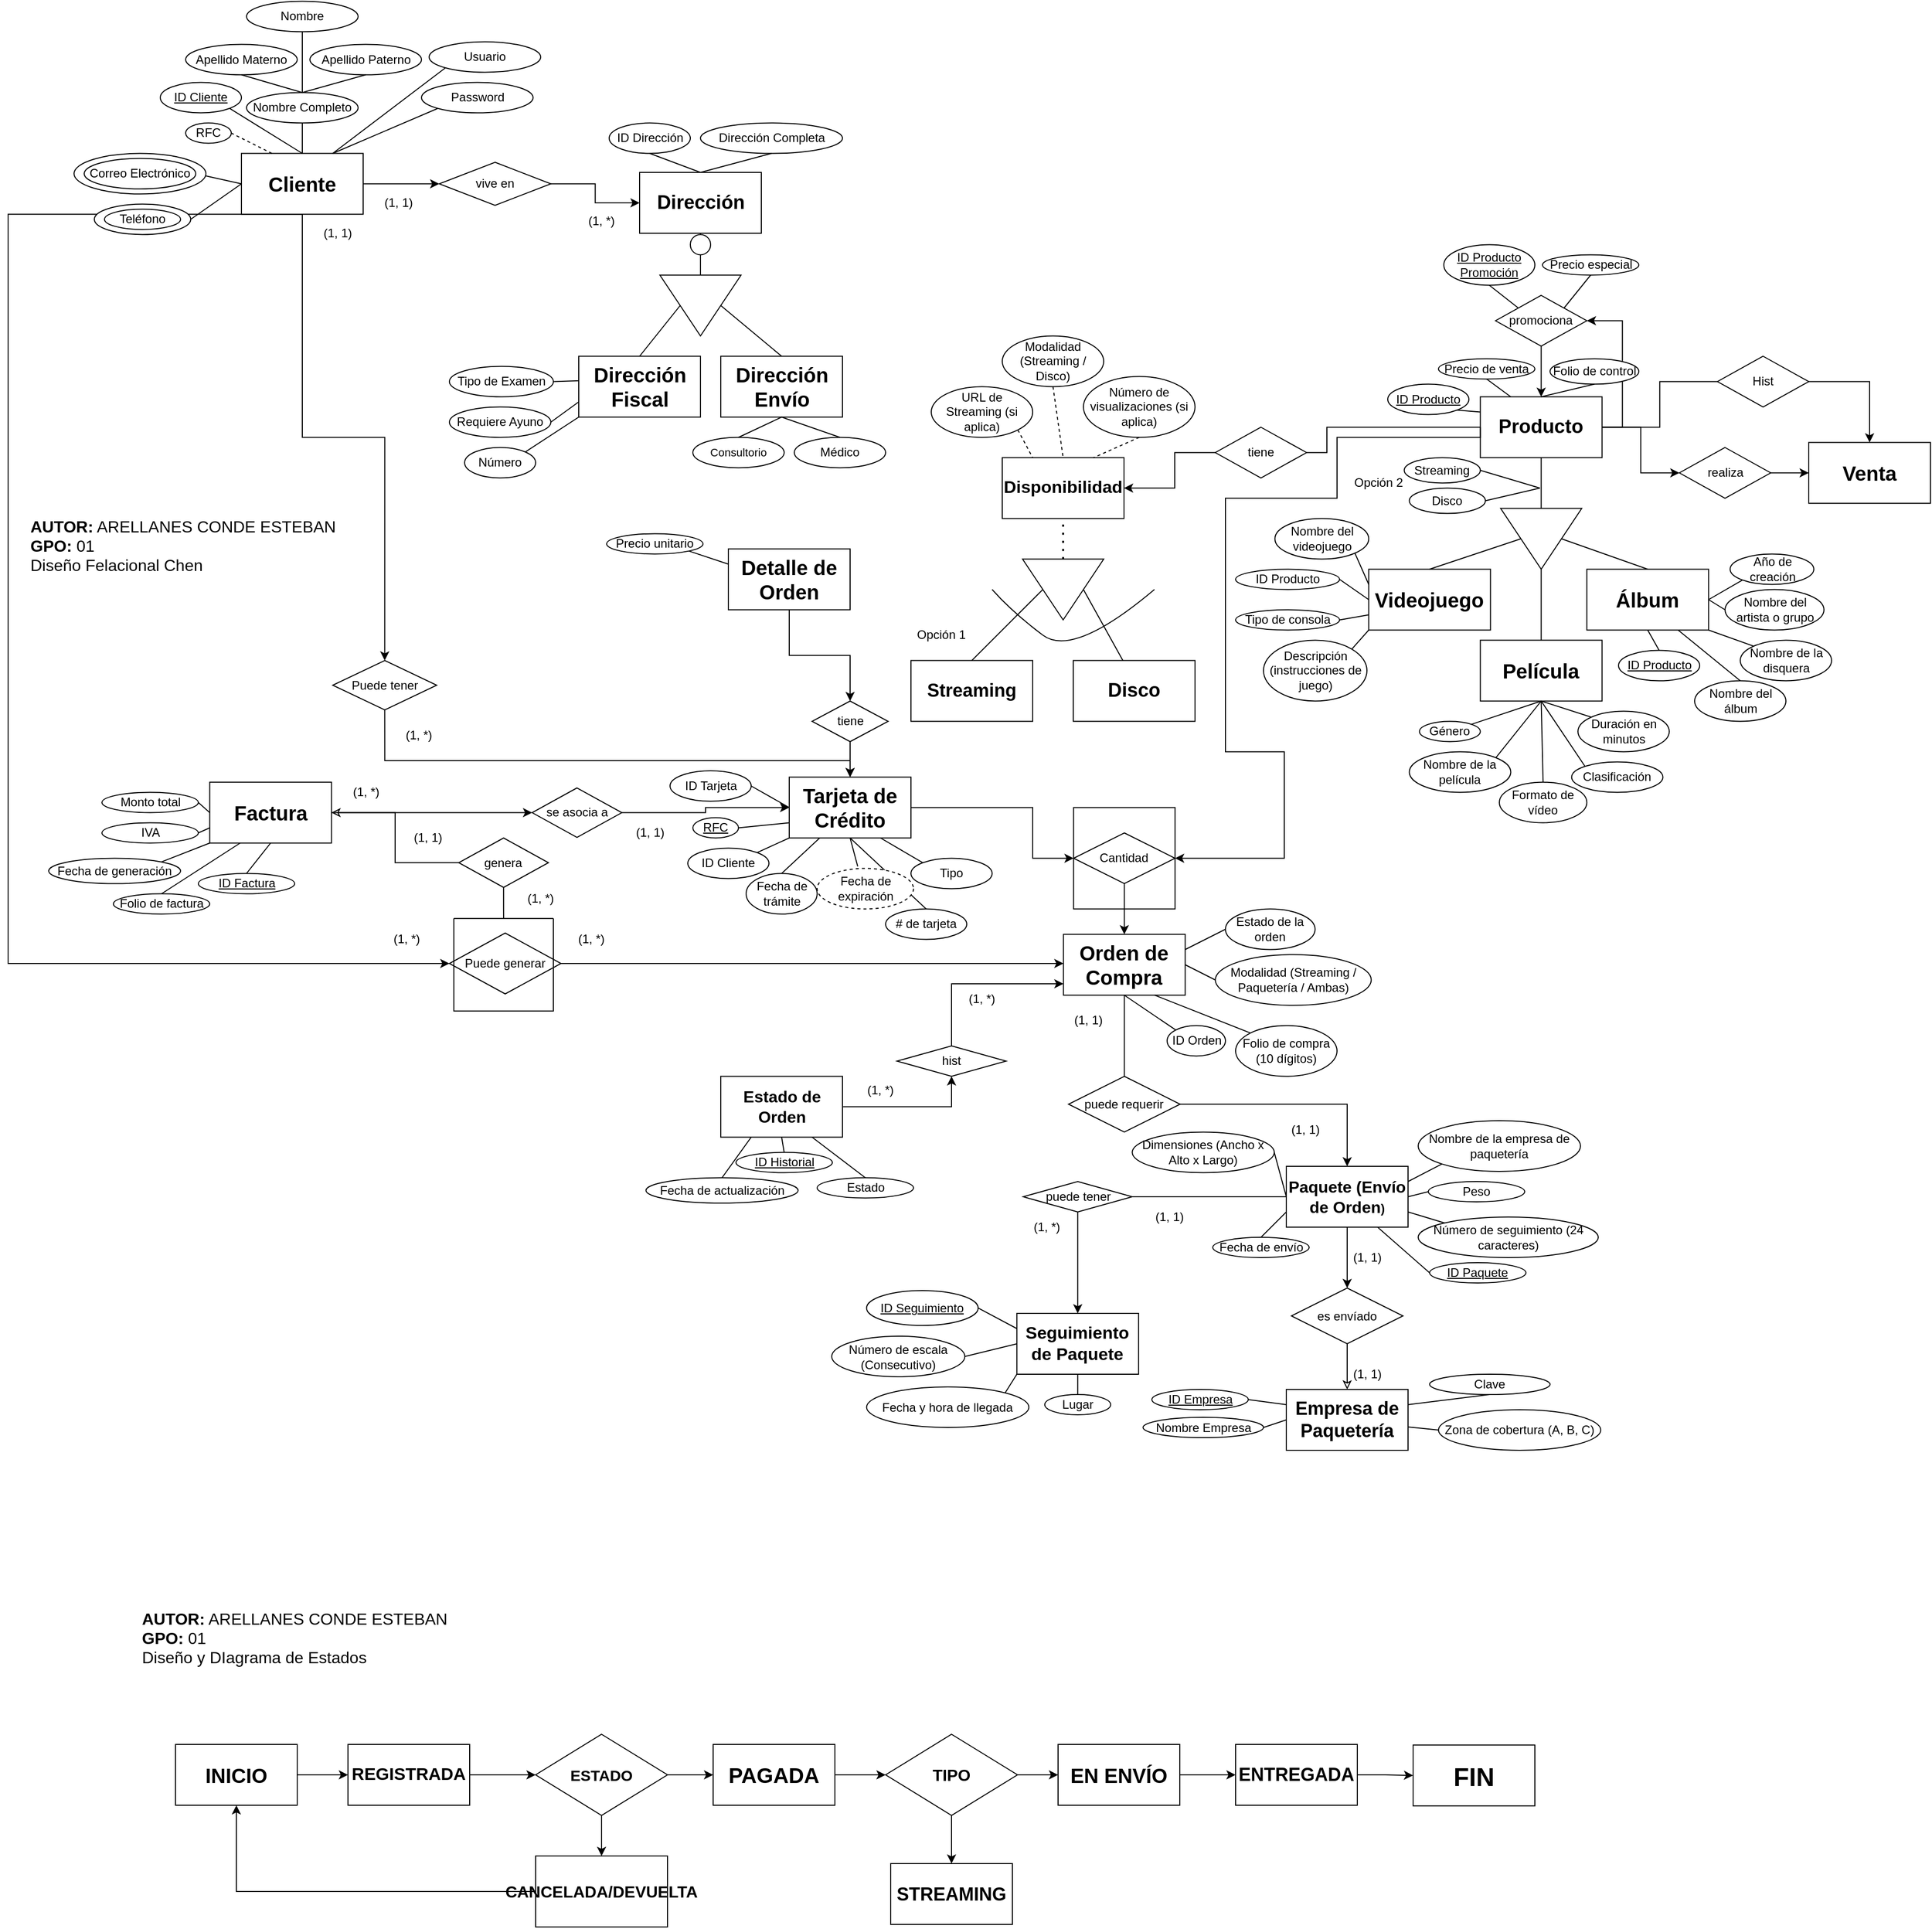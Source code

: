 <mxfile version="26.1.3">
  <diagram name="Page-1" id="1lHBiDkNvl9486V8KGGp">
    <mxGraphModel dx="3134" dy="790" grid="1" gridSize="10" guides="1" tooltips="1" connect="1" arrows="1" fold="1" page="1" pageScale="1" pageWidth="850" pageHeight="1100" math="0" shadow="0">
      <root>
        <mxCell id="0" />
        <mxCell id="1" parent="0" />
        <mxCell id="8s4-jgcM_4nwrXRIOCOh-194" style="edgeStyle=orthogonalEdgeStyle;rounded=0;orthogonalLoop=1;jettySize=auto;html=1;exitX=1;exitY=0.5;exitDx=0;exitDy=0;entryX=0;entryY=0.5;entryDx=0;entryDy=0;" parent="1" source="8s4-jgcM_4nwrXRIOCOh-129" target="8s4-jgcM_4nwrXRIOCOh-193" edge="1">
          <mxGeometry relative="1" as="geometry" />
        </mxCell>
        <mxCell id="JyeO5gnUYMGja2_QLq1y-55" style="edgeStyle=orthogonalEdgeStyle;rounded=0;orthogonalLoop=1;jettySize=auto;html=1;entryX=0.5;entryY=0;entryDx=0;entryDy=0;" parent="1" source="8s4-jgcM_4nwrXRIOCOh-129" target="JyeO5gnUYMGja2_QLq1y-53" edge="1">
          <mxGeometry relative="1" as="geometry" />
        </mxCell>
        <mxCell id="JyeO5gnUYMGja2_QLq1y-58" style="edgeStyle=orthogonalEdgeStyle;rounded=0;orthogonalLoop=1;jettySize=auto;html=1;exitX=0.5;exitY=1;exitDx=0;exitDy=0;entryX=0;entryY=0.5;entryDx=0;entryDy=0;" parent="1" source="8s4-jgcM_4nwrXRIOCOh-129" target="8s4-jgcM_4nwrXRIOCOh-360" edge="1">
          <mxGeometry relative="1" as="geometry">
            <Array as="points">
              <mxPoint x="-1600" y="681" />
              <mxPoint x="-1600" y="1420" />
            </Array>
          </mxGeometry>
        </mxCell>
        <mxCell id="8s4-jgcM_4nwrXRIOCOh-129" value="&lt;b&gt;&lt;font style=&quot;font-size: 20px;&quot;&gt;Cliente&lt;/font&gt;&lt;/b&gt;" style="rounded=0;whiteSpace=wrap;html=1;" parent="1" vertex="1">
          <mxGeometry x="-1370" y="621.25" width="120" height="60" as="geometry" />
        </mxCell>
        <mxCell id="8s4-jgcM_4nwrXRIOCOh-130" value="&lt;div&gt;&lt;u&gt;ID Cliente&lt;/u&gt;&lt;/div&gt;" style="ellipse;whiteSpace=wrap;html=1;" parent="1" vertex="1">
          <mxGeometry x="-1450" y="551.25" width="80" height="30" as="geometry" />
        </mxCell>
        <mxCell id="8s4-jgcM_4nwrXRIOCOh-131" value="Nombre Completo" style="ellipse;whiteSpace=wrap;html=1;" parent="1" vertex="1">
          <mxGeometry x="-1365" y="561.25" width="110" height="30" as="geometry" />
        </mxCell>
        <mxCell id="8s4-jgcM_4nwrXRIOCOh-132" value="" style="endArrow=none;html=1;rounded=0;entryX=1;entryY=1;entryDx=0;entryDy=0;exitX=0.5;exitY=0;exitDx=0;exitDy=0;" parent="1" source="8s4-jgcM_4nwrXRIOCOh-129" target="8s4-jgcM_4nwrXRIOCOh-130" edge="1">
          <mxGeometry width="50" height="50" relative="1" as="geometry">
            <mxPoint x="-1515" y="691.25" as="sourcePoint" />
            <mxPoint x="-1465" y="641.25" as="targetPoint" />
          </mxGeometry>
        </mxCell>
        <mxCell id="8s4-jgcM_4nwrXRIOCOh-133" value="" style="endArrow=none;html=1;rounded=0;entryX=0.5;entryY=1;entryDx=0;entryDy=0;exitX=0.5;exitY=0;exitDx=0;exitDy=0;" parent="1" source="8s4-jgcM_4nwrXRIOCOh-129" target="8s4-jgcM_4nwrXRIOCOh-131" edge="1">
          <mxGeometry width="50" height="50" relative="1" as="geometry">
            <mxPoint x="-1235" y="641.25" as="sourcePoint" />
            <mxPoint x="-1185" y="591.25" as="targetPoint" />
          </mxGeometry>
        </mxCell>
        <mxCell id="8s4-jgcM_4nwrXRIOCOh-134" value="(1, *)" style="text;html=1;align=center;verticalAlign=middle;whiteSpace=wrap;rounded=0;" parent="1" vertex="1">
          <mxGeometry x="-1045" y="672.5" width="60" height="30" as="geometry" />
        </mxCell>
        <mxCell id="8s4-jgcM_4nwrXRIOCOh-213" style="edgeStyle=orthogonalEdgeStyle;rounded=0;orthogonalLoop=1;jettySize=auto;html=1;exitX=0.5;exitY=1;exitDx=0;exitDy=0;endArrow=none;startFill=0;" parent="1" source="8s4-jgcM_4nwrXRIOCOh-135" target="8s4-jgcM_4nwrXRIOCOh-212" edge="1">
          <mxGeometry relative="1" as="geometry" />
        </mxCell>
        <mxCell id="8s4-jgcM_4nwrXRIOCOh-135" value="&lt;b&gt;&lt;font style=&quot;font-size: 19px;&quot;&gt;Dirección&lt;/font&gt;&lt;/b&gt;" style="rounded=0;whiteSpace=wrap;html=1;" parent="1" vertex="1">
          <mxGeometry x="-977.5" y="640" width="120" height="60" as="geometry" />
        </mxCell>
        <mxCell id="8s4-jgcM_4nwrXRIOCOh-140" value="&lt;div&gt;ID Dirección&lt;/div&gt;" style="ellipse;whiteSpace=wrap;html=1;" parent="1" vertex="1">
          <mxGeometry x="-1007.5" y="591.25" width="80" height="30" as="geometry" />
        </mxCell>
        <mxCell id="8s4-jgcM_4nwrXRIOCOh-141" value="Dirección Completa" style="ellipse;whiteSpace=wrap;html=1;" parent="1" vertex="1">
          <mxGeometry x="-917.5" y="591.25" width="140" height="30" as="geometry" />
        </mxCell>
        <mxCell id="8s4-jgcM_4nwrXRIOCOh-142" value="" style="endArrow=none;html=1;rounded=0;entryX=0.5;entryY=1;entryDx=0;entryDy=0;exitX=0.5;exitY=0;exitDx=0;exitDy=0;" parent="1" source="8s4-jgcM_4nwrXRIOCOh-135" target="8s4-jgcM_4nwrXRIOCOh-140" edge="1">
          <mxGeometry width="50" height="50" relative="1" as="geometry">
            <mxPoint x="-915" y="631.25" as="sourcePoint" />
            <mxPoint x="-1025" y="656.25" as="targetPoint" />
          </mxGeometry>
        </mxCell>
        <mxCell id="8s4-jgcM_4nwrXRIOCOh-143" value="" style="endArrow=none;html=1;rounded=0;entryX=0.5;entryY=1;entryDx=0;entryDy=0;exitX=0.5;exitY=0;exitDx=0;exitDy=0;" parent="1" source="8s4-jgcM_4nwrXRIOCOh-135" target="8s4-jgcM_4nwrXRIOCOh-141" edge="1">
          <mxGeometry width="50" height="50" relative="1" as="geometry">
            <mxPoint x="-915" y="631.25" as="sourcePoint" />
            <mxPoint x="-745" y="606.25" as="targetPoint" />
          </mxGeometry>
        </mxCell>
        <mxCell id="8s4-jgcM_4nwrXRIOCOh-144" value="Apellido Materno" style="ellipse;whiteSpace=wrap;html=1;" parent="1" vertex="1">
          <mxGeometry x="-1425" y="513.75" width="110" height="30" as="geometry" />
        </mxCell>
        <mxCell id="8s4-jgcM_4nwrXRIOCOh-145" value="Apellido Paterno" style="ellipse;whiteSpace=wrap;html=1;" parent="1" vertex="1">
          <mxGeometry x="-1302.5" y="513.75" width="110" height="30" as="geometry" />
        </mxCell>
        <mxCell id="8s4-jgcM_4nwrXRIOCOh-146" value="" style="endArrow=none;html=1;rounded=0;exitX=0.5;exitY=0;exitDx=0;exitDy=0;entryX=0.5;entryY=1;entryDx=0;entryDy=0;" parent="1" source="8s4-jgcM_4nwrXRIOCOh-131" target="8s4-jgcM_4nwrXRIOCOh-144" edge="1">
          <mxGeometry width="50" height="50" relative="1" as="geometry">
            <mxPoint x="-1105" y="471.25" as="sourcePoint" />
            <mxPoint x="-1055" y="421.25" as="targetPoint" />
          </mxGeometry>
        </mxCell>
        <mxCell id="8s4-jgcM_4nwrXRIOCOh-147" value="" style="endArrow=none;html=1;rounded=0;exitX=0.5;exitY=0;exitDx=0;exitDy=0;entryX=0.5;entryY=1;entryDx=0;entryDy=0;" parent="1" source="8s4-jgcM_4nwrXRIOCOh-131" target="8s4-jgcM_4nwrXRIOCOh-145" edge="1">
          <mxGeometry width="50" height="50" relative="1" as="geometry">
            <mxPoint x="-1300" y="571.25" as="sourcePoint" />
            <mxPoint x="-1360" y="521.25" as="targetPoint" />
          </mxGeometry>
        </mxCell>
        <mxCell id="8s4-jgcM_4nwrXRIOCOh-148" value="Nombre" style="ellipse;whiteSpace=wrap;html=1;" parent="1" vertex="1">
          <mxGeometry x="-1365" y="471.25" width="110" height="30" as="geometry" />
        </mxCell>
        <mxCell id="8s4-jgcM_4nwrXRIOCOh-149" value="" style="endArrow=none;html=1;rounded=0;exitX=0.5;exitY=0;exitDx=0;exitDy=0;entryX=0.5;entryY=1;entryDx=0;entryDy=0;" parent="1" source="8s4-jgcM_4nwrXRIOCOh-131" target="8s4-jgcM_4nwrXRIOCOh-148" edge="1">
          <mxGeometry width="50" height="50" relative="1" as="geometry">
            <mxPoint x="-1300" y="571.25" as="sourcePoint" />
            <mxPoint x="-1237" y="541.25" as="targetPoint" />
          </mxGeometry>
        </mxCell>
        <mxCell id="JyeO5gnUYMGja2_QLq1y-113" style="edgeStyle=orthogonalEdgeStyle;rounded=0;orthogonalLoop=1;jettySize=auto;html=1;exitX=1;exitY=0.5;exitDx=0;exitDy=0;entryX=0;entryY=0.5;entryDx=0;entryDy=0;" parent="1" source="8s4-jgcM_4nwrXRIOCOh-151" target="JyeO5gnUYMGja2_QLq1y-112" edge="1">
          <mxGeometry relative="1" as="geometry" />
        </mxCell>
        <mxCell id="8s4-jgcM_4nwrXRIOCOh-151" value="&lt;b&gt;&lt;font style=&quot;font-size: 17px;&quot;&gt;REGISTRADA&lt;/font&gt;&lt;/b&gt;" style="rounded=0;whiteSpace=wrap;html=1;" parent="1" vertex="1">
          <mxGeometry x="-1265" y="2190" width="120" height="60" as="geometry" />
        </mxCell>
        <mxCell id="8s4-jgcM_4nwrXRIOCOh-175" value="&lt;b&gt;&lt;font style=&quot;font-size: 25px;&quot;&gt;FIN&lt;/font&gt;&lt;/b&gt;" style="rounded=0;whiteSpace=wrap;html=1;" parent="1" vertex="1">
          <mxGeometry x="-215" y="2190.62" width="120" height="60" as="geometry" />
        </mxCell>
        <mxCell id="8s4-jgcM_4nwrXRIOCOh-177" value="Usuario" style="ellipse;whiteSpace=wrap;html=1;" parent="1" vertex="1">
          <mxGeometry x="-1185" y="511.25" width="110" height="30" as="geometry" />
        </mxCell>
        <mxCell id="8s4-jgcM_4nwrXRIOCOh-178" value="Password" style="ellipse;whiteSpace=wrap;html=1;" parent="1" vertex="1">
          <mxGeometry x="-1192.5" y="551.25" width="110" height="30" as="geometry" />
        </mxCell>
        <mxCell id="8s4-jgcM_4nwrXRIOCOh-179" value="" style="endArrow=none;html=1;rounded=0;exitX=0.75;exitY=0;exitDx=0;exitDy=0;entryX=0;entryY=1;entryDx=0;entryDy=0;" parent="1" source="8s4-jgcM_4nwrXRIOCOh-129" target="8s4-jgcM_4nwrXRIOCOh-177" edge="1">
          <mxGeometry width="50" height="50" relative="1" as="geometry">
            <mxPoint x="-1300" y="571.25" as="sourcePoint" />
            <mxPoint x="-1237" y="554.25" as="targetPoint" />
          </mxGeometry>
        </mxCell>
        <mxCell id="8s4-jgcM_4nwrXRIOCOh-180" value="" style="endArrow=none;html=1;rounded=0;exitX=0.75;exitY=0;exitDx=0;exitDy=0;entryX=0;entryY=1;entryDx=0;entryDy=0;" parent="1" source="8s4-jgcM_4nwrXRIOCOh-129" target="8s4-jgcM_4nwrXRIOCOh-178" edge="1">
          <mxGeometry width="50" height="50" relative="1" as="geometry">
            <mxPoint x="-1300" y="631.25" as="sourcePoint" />
            <mxPoint x="-1159" y="547.25" as="targetPoint" />
          </mxGeometry>
        </mxCell>
        <mxCell id="8s4-jgcM_4nwrXRIOCOh-181" value="&lt;div&gt;RFC&lt;/div&gt;" style="ellipse;whiteSpace=wrap;html=1;" parent="1" vertex="1">
          <mxGeometry x="-1425" y="591.25" width="45" height="20" as="geometry" />
        </mxCell>
        <mxCell id="8s4-jgcM_4nwrXRIOCOh-182" value="" style="endArrow=none;html=1;rounded=0;entryX=1;entryY=0.5;entryDx=0;entryDy=0;exitX=0.25;exitY=0;exitDx=0;exitDy=0;dashed=1;" parent="1" source="8s4-jgcM_4nwrXRIOCOh-129" target="8s4-jgcM_4nwrXRIOCOh-181" edge="1">
          <mxGeometry width="50" height="50" relative="1" as="geometry">
            <mxPoint x="-1300" y="631.25" as="sourcePoint" />
            <mxPoint x="-1372" y="587.25" as="targetPoint" />
          </mxGeometry>
        </mxCell>
        <mxCell id="8s4-jgcM_4nwrXRIOCOh-186" value="" style="endArrow=none;html=1;rounded=0;exitX=0;exitY=0.5;exitDx=0;exitDy=0;entryX=1;entryY=0.5;entryDx=0;entryDy=0;" parent="1" source="8s4-jgcM_4nwrXRIOCOh-129" target="8s4-jgcM_4nwrXRIOCOh-183" edge="1">
          <mxGeometry width="50" height="50" relative="1" as="geometry">
            <mxPoint x="-1300" y="631.25" as="sourcePoint" />
            <mxPoint x="-1415" y="641.25" as="targetPoint" />
          </mxGeometry>
        </mxCell>
        <mxCell id="8s4-jgcM_4nwrXRIOCOh-187" value="" style="group" parent="1" vertex="1" connectable="0">
          <mxGeometry x="-1535" y="621.25" width="130" height="40" as="geometry" />
        </mxCell>
        <mxCell id="8s4-jgcM_4nwrXRIOCOh-185" value="" style="ellipse;whiteSpace=wrap;html=1;movable=0;resizable=0;rotatable=0;deletable=0;editable=0;locked=1;connectable=0;" parent="8s4-jgcM_4nwrXRIOCOh-187" vertex="1">
          <mxGeometry width="130" height="40" as="geometry" />
        </mxCell>
        <mxCell id="8s4-jgcM_4nwrXRIOCOh-183" value="Correo Electrónico" style="ellipse;whiteSpace=wrap;html=1;movable=1;resizable=1;rotatable=1;deletable=1;editable=1;locked=0;connectable=1;" parent="8s4-jgcM_4nwrXRIOCOh-187" vertex="1">
          <mxGeometry x="10" y="5" width="110" height="30" as="geometry" />
        </mxCell>
        <mxCell id="8s4-jgcM_4nwrXRIOCOh-190" value="" style="group" parent="1" vertex="1" connectable="0">
          <mxGeometry x="-1515" y="671.25" width="95" height="30" as="geometry" />
        </mxCell>
        <mxCell id="8s4-jgcM_4nwrXRIOCOh-189" value="" style="ellipse;whiteSpace=wrap;html=1;" parent="8s4-jgcM_4nwrXRIOCOh-190" vertex="1">
          <mxGeometry width="95" height="30" as="geometry" />
        </mxCell>
        <mxCell id="8s4-jgcM_4nwrXRIOCOh-188" value="Teléfono" style="ellipse;whiteSpace=wrap;html=1;" parent="8s4-jgcM_4nwrXRIOCOh-190" vertex="1">
          <mxGeometry x="10" y="5" width="75" height="20" as="geometry" />
        </mxCell>
        <mxCell id="8s4-jgcM_4nwrXRIOCOh-192" value="" style="endArrow=none;html=1;rounded=0;exitX=0;exitY=0.5;exitDx=0;exitDy=0;entryX=1;entryY=0.5;entryDx=0;entryDy=0;" parent="1" source="8s4-jgcM_4nwrXRIOCOh-129" target="8s4-jgcM_4nwrXRIOCOh-189" edge="1">
          <mxGeometry width="50" height="50" relative="1" as="geometry">
            <mxPoint x="-1360" y="661.25" as="sourcePoint" />
            <mxPoint x="-1395" y="661.25" as="targetPoint" />
          </mxGeometry>
        </mxCell>
        <mxCell id="8s4-jgcM_4nwrXRIOCOh-195" style="edgeStyle=orthogonalEdgeStyle;rounded=0;orthogonalLoop=1;jettySize=auto;html=1;exitX=1;exitY=0.5;exitDx=0;exitDy=0;entryX=0;entryY=0.5;entryDx=0;entryDy=0;" parent="1" source="8s4-jgcM_4nwrXRIOCOh-193" target="8s4-jgcM_4nwrXRIOCOh-135" edge="1">
          <mxGeometry relative="1" as="geometry" />
        </mxCell>
        <mxCell id="8s4-jgcM_4nwrXRIOCOh-193" value="vive en" style="rhombus;whiteSpace=wrap;html=1;" parent="1" vertex="1">
          <mxGeometry x="-1175" y="630" width="110" height="42.5" as="geometry" />
        </mxCell>
        <mxCell id="8s4-jgcM_4nwrXRIOCOh-196" value="Número" style="ellipse;whiteSpace=wrap;html=1;" parent="1" vertex="1">
          <mxGeometry x="-1150" y="911.25" width="70" height="30" as="geometry" />
        </mxCell>
        <mxCell id="8s4-jgcM_4nwrXRIOCOh-197" value="Tipo de Examen" style="ellipse;whiteSpace=wrap;html=1;" parent="1" vertex="1">
          <mxGeometry x="-1165" y="831.25" width="102.5" height="30" as="geometry" />
        </mxCell>
        <mxCell id="8s4-jgcM_4nwrXRIOCOh-198" value="Requiere Ayuno" style="ellipse;whiteSpace=wrap;html=1;" parent="1" vertex="1">
          <mxGeometry x="-1165" y="871.25" width="100" height="30" as="geometry" />
        </mxCell>
        <mxCell id="8s4-jgcM_4nwrXRIOCOh-199" value="" style="endArrow=none;html=1;rounded=0;entryX=1;entryY=0.5;entryDx=0;entryDy=0;exitX=0.042;exitY=0.4;exitDx=0;exitDy=0;exitPerimeter=0;" parent="1" source="8s4-jgcM_4nwrXRIOCOh-203" target="8s4-jgcM_4nwrXRIOCOh-197" edge="1">
          <mxGeometry width="50" height="50" relative="1" as="geometry">
            <mxPoint x="-1037.5" y="866.25" as="sourcePoint" />
            <mxPoint x="-942.5" y="1001.25" as="targetPoint" />
          </mxGeometry>
        </mxCell>
        <mxCell id="8s4-jgcM_4nwrXRIOCOh-200" value="" style="endArrow=none;html=1;rounded=0;entryX=1;entryY=0;entryDx=0;entryDy=0;exitX=0;exitY=1;exitDx=0;exitDy=0;" parent="1" source="8s4-jgcM_4nwrXRIOCOh-203" target="8s4-jgcM_4nwrXRIOCOh-196" edge="1">
          <mxGeometry width="50" height="50" relative="1" as="geometry">
            <mxPoint x="-942.5" y="1021.25" as="sourcePoint" />
            <mxPoint x="-932.5" y="981.25" as="targetPoint" />
          </mxGeometry>
        </mxCell>
        <mxCell id="8s4-jgcM_4nwrXRIOCOh-201" value="" style="endArrow=none;html=1;rounded=0;entryX=1;entryY=0.5;entryDx=0;entryDy=0;exitX=0;exitY=0.75;exitDx=0;exitDy=0;" parent="1" source="8s4-jgcM_4nwrXRIOCOh-203" target="8s4-jgcM_4nwrXRIOCOh-198" edge="1">
          <mxGeometry width="50" height="50" relative="1" as="geometry">
            <mxPoint x="-1037.5" y="881.25" as="sourcePoint" />
            <mxPoint x="-922.5" y="1021.25" as="targetPoint" />
          </mxGeometry>
        </mxCell>
        <mxCell id="8s4-jgcM_4nwrXRIOCOh-202" value="" style="endArrow=none;html=1;rounded=0;entryX=0.5;entryY=0;entryDx=0;entryDy=0;exitX=0.5;exitY=0;exitDx=0;exitDy=0;" parent="1" source="8s4-jgcM_4nwrXRIOCOh-204" target="8s4-jgcM_4nwrXRIOCOh-210" edge="1">
          <mxGeometry width="50" height="50" relative="1" as="geometry">
            <mxPoint x="-927.5" y="1106.25" as="sourcePoint" />
            <mxPoint x="-757.5" y="811.25" as="targetPoint" />
          </mxGeometry>
        </mxCell>
        <mxCell id="8s4-jgcM_4nwrXRIOCOh-203" value="&lt;p class=&quot;&quot; data-end=&quot;275&quot; data-start=&quot;236&quot;&gt;&lt;font style=&quot;font-size: 20px;&quot;&gt;&lt;strong data-end=&quot;244&quot; data-start=&quot;236&quot;&gt;Dirección Fiscal&lt;/strong&gt;&lt;/font&gt;&lt;/p&gt;" style="rounded=0;whiteSpace=wrap;html=1;" parent="1" vertex="1">
          <mxGeometry x="-1037.5" y="821.25" width="120" height="60" as="geometry" />
        </mxCell>
        <mxCell id="8s4-jgcM_4nwrXRIOCOh-204" value="&lt;font style=&quot;font-size: 20px;&quot;&gt;&lt;strong data-end=&quot;244&quot; data-start=&quot;236&quot;&gt;Dirección Envío&lt;/strong&gt;&lt;/font&gt;" style="rounded=0;whiteSpace=wrap;html=1;" parent="1" vertex="1">
          <mxGeometry x="-897.5" y="821.25" width="120" height="60" as="geometry" />
        </mxCell>
        <mxCell id="8s4-jgcM_4nwrXRIOCOh-205" value="&lt;p class=&quot;&quot; data-end=&quot;384&quot; data-start=&quot;345&quot;&gt;&lt;font style=&quot;font-size: 11px;&quot;&gt;&lt;span data-end=&quot;360&quot; data-start=&quot;345&quot;&gt;Consultorio&lt;/span&gt;&lt;/font&gt;&lt;/p&gt;" style="ellipse;whiteSpace=wrap;html=1;" parent="1" vertex="1">
          <mxGeometry x="-925" y="901.25" width="90" height="30" as="geometry" />
        </mxCell>
        <mxCell id="8s4-jgcM_4nwrXRIOCOh-206" value="" style="endArrow=none;html=1;rounded=0;entryX=0.5;entryY=1;entryDx=0;entryDy=0;exitX=0.5;exitY=0;exitDx=0;exitDy=0;" parent="1" source="8s4-jgcM_4nwrXRIOCOh-205" target="8s4-jgcM_4nwrXRIOCOh-204" edge="1">
          <mxGeometry width="50" height="50" relative="1" as="geometry">
            <mxPoint x="-817.5" y="831.25" as="sourcePoint" />
            <mxPoint x="-807.5" y="781.25" as="targetPoint" />
          </mxGeometry>
        </mxCell>
        <mxCell id="8s4-jgcM_4nwrXRIOCOh-207" value="Médico" style="ellipse;whiteSpace=wrap;html=1;" parent="1" vertex="1">
          <mxGeometry x="-825" y="901.25" width="90" height="30" as="geometry" />
        </mxCell>
        <mxCell id="8s4-jgcM_4nwrXRIOCOh-208" style="edgeStyle=orthogonalEdgeStyle;rounded=0;orthogonalLoop=1;jettySize=auto;html=1;exitX=0.5;exitY=1;exitDx=0;exitDy=0;" parent="1" source="8s4-jgcM_4nwrXRIOCOh-205" target="8s4-jgcM_4nwrXRIOCOh-205" edge="1">
          <mxGeometry relative="1" as="geometry" />
        </mxCell>
        <mxCell id="8s4-jgcM_4nwrXRIOCOh-209" value="" style="endArrow=none;html=1;rounded=0;entryX=0.5;entryY=1;entryDx=0;entryDy=0;exitX=0.5;exitY=0;exitDx=0;exitDy=0;" parent="1" source="8s4-jgcM_4nwrXRIOCOh-207" target="8s4-jgcM_4nwrXRIOCOh-204" edge="1">
          <mxGeometry width="50" height="50" relative="1" as="geometry">
            <mxPoint x="-842.5" y="921.25" as="sourcePoint" />
            <mxPoint x="-817.5" y="891.25" as="targetPoint" />
          </mxGeometry>
        </mxCell>
        <mxCell id="8s4-jgcM_4nwrXRIOCOh-210" value="" style="triangle;whiteSpace=wrap;html=1;rotation=90;" parent="1" vertex="1">
          <mxGeometry x="-947.5" y="731.25" width="60" height="80" as="geometry" />
        </mxCell>
        <mxCell id="8s4-jgcM_4nwrXRIOCOh-214" style="edgeStyle=orthogonalEdgeStyle;rounded=0;orthogonalLoop=1;jettySize=auto;html=1;exitX=0.5;exitY=1;exitDx=0;exitDy=0;endArrow=none;startFill=0;" parent="1" source="8s4-jgcM_4nwrXRIOCOh-212" target="8s4-jgcM_4nwrXRIOCOh-210" edge="1">
          <mxGeometry relative="1" as="geometry" />
        </mxCell>
        <mxCell id="8s4-jgcM_4nwrXRIOCOh-212" value="" style="ellipse;whiteSpace=wrap;html=1;aspect=fixed;" parent="1" vertex="1">
          <mxGeometry x="-927.5" y="701.25" width="20" height="20" as="geometry" />
        </mxCell>
        <mxCell id="8s4-jgcM_4nwrXRIOCOh-216" value="" style="endArrow=none;html=1;rounded=0;entryX=0.5;entryY=1;entryDx=0;entryDy=0;exitX=0.5;exitY=0;exitDx=0;exitDy=0;" parent="1" source="8s4-jgcM_4nwrXRIOCOh-203" target="8s4-jgcM_4nwrXRIOCOh-210" edge="1">
          <mxGeometry width="50" height="50" relative="1" as="geometry">
            <mxPoint x="-1072.5" y="791.25" as="sourcePoint" />
            <mxPoint x="-1022.5" y="741.25" as="targetPoint" />
          </mxGeometry>
        </mxCell>
        <mxCell id="8s4-jgcM_4nwrXRIOCOh-217" value="(1, 1)" style="text;html=1;align=center;verticalAlign=middle;whiteSpace=wrap;rounded=0;" parent="1" vertex="1">
          <mxGeometry x="-1245" y="655" width="60" height="30" as="geometry" />
        </mxCell>
        <mxCell id="8s4-jgcM_4nwrXRIOCOh-352" style="edgeStyle=orthogonalEdgeStyle;rounded=0;orthogonalLoop=1;jettySize=auto;html=1;exitX=1;exitY=0.5;exitDx=0;exitDy=0;entryX=0;entryY=0.5;entryDx=0;entryDy=0;" parent="1" source="8s4-jgcM_4nwrXRIOCOh-218" target="8s4-jgcM_4nwrXRIOCOh-350" edge="1">
          <mxGeometry relative="1" as="geometry">
            <Array as="points">
              <mxPoint x="-590" y="1266.25" />
              <mxPoint x="-590" y="1316.25" />
            </Array>
          </mxGeometry>
        </mxCell>
        <mxCell id="8s4-jgcM_4nwrXRIOCOh-218" value="&lt;b&gt;&lt;font style=&quot;font-size: 20px;&quot;&gt;Tarjeta de Crédito&lt;/font&gt;&lt;/b&gt;" style="rounded=0;whiteSpace=wrap;html=1;" parent="1" vertex="1">
          <mxGeometry x="-830" y="1236.25" width="120" height="60" as="geometry" />
        </mxCell>
        <mxCell id="8s4-jgcM_4nwrXRIOCOh-219" value="&lt;div&gt;&lt;u&gt;RFC&lt;/u&gt;&lt;/div&gt;" style="ellipse;whiteSpace=wrap;html=1;" parent="1" vertex="1">
          <mxGeometry x="-925" y="1276.25" width="45" height="20" as="geometry" />
        </mxCell>
        <mxCell id="8s4-jgcM_4nwrXRIOCOh-220" value="&lt;div&gt;ID Tarjeta&lt;/div&gt;" style="ellipse;whiteSpace=wrap;html=1;" parent="1" vertex="1">
          <mxGeometry x="-947.5" y="1230" width="80" height="30" as="geometry" />
        </mxCell>
        <mxCell id="8s4-jgcM_4nwrXRIOCOh-221" value="&lt;div&gt;ID Cliente&lt;/div&gt;" style="ellipse;whiteSpace=wrap;html=1;" parent="1" vertex="1">
          <mxGeometry x="-930" y="1306.25" width="80" height="30" as="geometry" />
        </mxCell>
        <mxCell id="8s4-jgcM_4nwrXRIOCOh-222" value="" style="endArrow=none;html=1;rounded=0;exitX=0;exitY=0.5;exitDx=0;exitDy=0;entryX=1;entryY=0.5;entryDx=0;entryDy=0;" parent="1" source="8s4-jgcM_4nwrXRIOCOh-218" target="8s4-jgcM_4nwrXRIOCOh-220" edge="1">
          <mxGeometry width="50" height="50" relative="1" as="geometry">
            <mxPoint x="-780" y="1026.25" as="sourcePoint" />
            <mxPoint x="-830" y="1061.25" as="targetPoint" />
          </mxGeometry>
        </mxCell>
        <mxCell id="8s4-jgcM_4nwrXRIOCOh-223" value="" style="endArrow=none;html=1;rounded=0;exitX=0;exitY=0.75;exitDx=0;exitDy=0;entryX=1;entryY=0.5;entryDx=0;entryDy=0;" parent="1" source="8s4-jgcM_4nwrXRIOCOh-218" target="8s4-jgcM_4nwrXRIOCOh-219" edge="1">
          <mxGeometry width="50" height="50" relative="1" as="geometry">
            <mxPoint x="-775" y="1206.25" as="sourcePoint" />
            <mxPoint x="-830" y="1161.25" as="targetPoint" />
          </mxGeometry>
        </mxCell>
        <mxCell id="8s4-jgcM_4nwrXRIOCOh-224" value="" style="endArrow=none;html=1;rounded=0;exitX=0;exitY=1;exitDx=0;exitDy=0;entryX=1;entryY=0;entryDx=0;entryDy=0;" parent="1" source="8s4-jgcM_4nwrXRIOCOh-218" target="8s4-jgcM_4nwrXRIOCOh-221" edge="1">
          <mxGeometry width="50" height="50" relative="1" as="geometry">
            <mxPoint x="-805" y="1206.25" as="sourcePoint" />
            <mxPoint x="-855" y="1396.25" as="targetPoint" />
          </mxGeometry>
        </mxCell>
        <mxCell id="8s4-jgcM_4nwrXRIOCOh-225" value="# de tarjeta" style="ellipse;whiteSpace=wrap;html=1;" parent="1" vertex="1">
          <mxGeometry x="-735" y="1366.25" width="80" height="30" as="geometry" />
        </mxCell>
        <mxCell id="8s4-jgcM_4nwrXRIOCOh-226" value="" style="endArrow=none;html=1;rounded=0;entryX=0.5;entryY=0;entryDx=0;entryDy=0;exitX=0.5;exitY=1;exitDx=0;exitDy=0;" parent="1" source="8s4-jgcM_4nwrXRIOCOh-218" target="8s4-jgcM_4nwrXRIOCOh-225" edge="1">
          <mxGeometry width="50" height="50" relative="1" as="geometry">
            <mxPoint x="-685" y="1236.25" as="sourcePoint" />
            <mxPoint x="-735" y="1166.25" as="targetPoint" />
          </mxGeometry>
        </mxCell>
        <mxCell id="8s4-jgcM_4nwrXRIOCOh-227" value="Tipo" style="ellipse;whiteSpace=wrap;html=1;" parent="1" vertex="1">
          <mxGeometry x="-710" y="1316.25" width="80" height="30" as="geometry" />
        </mxCell>
        <mxCell id="8s4-jgcM_4nwrXRIOCOh-228" value="" style="endArrow=none;html=1;rounded=0;entryX=0;entryY=0;entryDx=0;entryDy=0;exitX=0.75;exitY=1;exitDx=0;exitDy=0;" parent="1" source="8s4-jgcM_4nwrXRIOCOh-218" target="8s4-jgcM_4nwrXRIOCOh-227" edge="1">
          <mxGeometry width="50" height="50" relative="1" as="geometry">
            <mxPoint x="-760" y="1306.25" as="sourcePoint" />
            <mxPoint x="-787" y="1335.25" as="targetPoint" />
          </mxGeometry>
        </mxCell>
        <mxCell id="8s4-jgcM_4nwrXRIOCOh-229" value="Fecha de expiración" style="ellipse;whiteSpace=wrap;html=1;dashed=1;" parent="1" vertex="1">
          <mxGeometry x="-802.5" y="1326.25" width="95" height="40" as="geometry" />
        </mxCell>
        <mxCell id="8s4-jgcM_4nwrXRIOCOh-230" value="Fecha de trámite" style="ellipse;whiteSpace=wrap;html=1;" parent="1" vertex="1">
          <mxGeometry x="-872.5" y="1331.25" width="70" height="40" as="geometry" />
        </mxCell>
        <mxCell id="8s4-jgcM_4nwrXRIOCOh-231" value="" style="endArrow=none;html=1;rounded=0;entryX=0.5;entryY=0;entryDx=0;entryDy=0;exitX=0.25;exitY=1;exitDx=0;exitDy=0;" parent="1" source="8s4-jgcM_4nwrXRIOCOh-218" target="8s4-jgcM_4nwrXRIOCOh-230" edge="1">
          <mxGeometry width="50" height="50" relative="1" as="geometry">
            <mxPoint x="-760" y="1306.25" as="sourcePoint" />
            <mxPoint x="-777" y="1375.25" as="targetPoint" />
          </mxGeometry>
        </mxCell>
        <mxCell id="8s4-jgcM_4nwrXRIOCOh-232" value="" style="endArrow=none;html=1;rounded=0;entryX=0.421;entryY=-0.05;entryDx=0;entryDy=0;exitX=0.5;exitY=1;exitDx=0;exitDy=0;entryPerimeter=0;" parent="1" source="8s4-jgcM_4nwrXRIOCOh-218" target="8s4-jgcM_4nwrXRIOCOh-229" edge="1">
          <mxGeometry width="50" height="50" relative="1" as="geometry">
            <mxPoint x="-760" y="1306.25" as="sourcePoint" />
            <mxPoint x="-752" y="1341.25" as="targetPoint" />
          </mxGeometry>
        </mxCell>
        <mxCell id="8s4-jgcM_4nwrXRIOCOh-268" style="edgeStyle=orthogonalEdgeStyle;rounded=0;orthogonalLoop=1;jettySize=auto;html=1;exitX=1;exitY=0.5;exitDx=0;exitDy=0;entryX=0;entryY=0.5;entryDx=0;entryDy=0;endArrow=none;endFill=1;startFill=0;" parent="1" source="8s4-jgcM_4nwrXRIOCOh-233" target="8s4-jgcM_4nwrXRIOCOh-267" edge="1">
          <mxGeometry relative="1" as="geometry" />
        </mxCell>
        <mxCell id="8s4-jgcM_4nwrXRIOCOh-272" style="edgeStyle=orthogonalEdgeStyle;rounded=0;orthogonalLoop=1;jettySize=auto;html=1;exitX=1;exitY=0.5;exitDx=0;exitDy=0;entryX=0;entryY=0.5;entryDx=0;entryDy=0;" parent="1" source="8s4-jgcM_4nwrXRIOCOh-233" target="8s4-jgcM_4nwrXRIOCOh-270" edge="1">
          <mxGeometry relative="1" as="geometry" />
        </mxCell>
        <mxCell id="8s4-jgcM_4nwrXRIOCOh-320" style="edgeStyle=orthogonalEdgeStyle;rounded=0;orthogonalLoop=1;jettySize=auto;html=1;exitX=0;exitY=0.5;exitDx=0;exitDy=0;entryX=1;entryY=0.5;entryDx=0;entryDy=0;endArrow=none;startFill=0;" parent="1" source="8s4-jgcM_4nwrXRIOCOh-233" target="8s4-jgcM_4nwrXRIOCOh-317" edge="1">
          <mxGeometry relative="1" as="geometry">
            <Array as="points">
              <mxPoint x="-300" y="891.25" />
              <mxPoint x="-300" y="916.25" />
            </Array>
          </mxGeometry>
        </mxCell>
        <mxCell id="8s4-jgcM_4nwrXRIOCOh-326" style="edgeStyle=orthogonalEdgeStyle;rounded=0;orthogonalLoop=1;jettySize=auto;html=1;exitX=1;exitY=0.5;exitDx=0;exitDy=0;entryX=1;entryY=0.5;entryDx=0;entryDy=0;" parent="1" source="8s4-jgcM_4nwrXRIOCOh-233" target="8s4-jgcM_4nwrXRIOCOh-325" edge="1">
          <mxGeometry relative="1" as="geometry" />
        </mxCell>
        <mxCell id="8s4-jgcM_4nwrXRIOCOh-233" value="&lt;b&gt;&lt;font style=&quot;font-size: 19px;&quot;&gt;Producto&lt;/font&gt;&lt;/b&gt;" style="rounded=0;whiteSpace=wrap;html=1;" parent="1" vertex="1">
          <mxGeometry x="-148.75" y="861.25" width="120" height="60" as="geometry" />
        </mxCell>
        <mxCell id="8s4-jgcM_4nwrXRIOCOh-234" value="&lt;div&gt;&lt;u&gt;ID Producto&lt;/u&gt;&lt;/div&gt;" style="ellipse;whiteSpace=wrap;html=1;" parent="1" vertex="1">
          <mxGeometry x="-240" y="848.75" width="80" height="30" as="geometry" />
        </mxCell>
        <mxCell id="8s4-jgcM_4nwrXRIOCOh-235" value="" style="endArrow=none;html=1;rounded=0;exitX=1;exitY=1;exitDx=0;exitDy=0;entryX=0;entryY=0.25;entryDx=0;entryDy=0;" parent="1" source="8s4-jgcM_4nwrXRIOCOh-234" target="8s4-jgcM_4nwrXRIOCOh-233" edge="1">
          <mxGeometry width="50" height="50" relative="1" as="geometry">
            <mxPoint x="-48.75" y="651.25" as="sourcePoint" />
            <mxPoint x="-98.75" y="686.25" as="targetPoint" />
          </mxGeometry>
        </mxCell>
        <mxCell id="8s4-jgcM_4nwrXRIOCOh-347" style="edgeStyle=orthogonalEdgeStyle;rounded=0;orthogonalLoop=1;jettySize=auto;html=1;exitX=0;exitY=0.5;exitDx=0;exitDy=0;entryX=1;entryY=0.5;entryDx=0;entryDy=0;" parent="1" source="8s4-jgcM_4nwrXRIOCOh-233" target="8s4-jgcM_4nwrXRIOCOh-348" edge="1">
          <mxGeometry relative="1" as="geometry">
            <mxPoint x="-430" y="1281.25" as="targetPoint" />
            <Array as="points">
              <mxPoint x="-149" y="901.25" />
              <mxPoint x="-290" y="901.25" />
              <mxPoint x="-290" y="961.25" />
              <mxPoint x="-400" y="961.25" />
              <mxPoint x="-400" y="1211.25" />
              <mxPoint x="-342" y="1211.25" />
              <mxPoint x="-342" y="1316.25" />
            </Array>
          </mxGeometry>
        </mxCell>
        <mxCell id="8s4-jgcM_4nwrXRIOCOh-239" value="Nombre del videojuego" style="ellipse;whiteSpace=wrap;html=1;" parent="1" vertex="1">
          <mxGeometry x="-351.25" y="981.25" width="92.5" height="40" as="geometry" />
        </mxCell>
        <mxCell id="8s4-jgcM_4nwrXRIOCOh-241" value="" style="endArrow=none;html=1;rounded=0;entryX=1;entryY=1;entryDx=0;entryDy=0;exitX=0;exitY=0.25;exitDx=0;exitDy=0;" parent="1" source="8s4-jgcM_4nwrXRIOCOh-245" target="8s4-jgcM_4nwrXRIOCOh-239" edge="1">
          <mxGeometry width="50" height="50" relative="1" as="geometry">
            <mxPoint x="-206.25" y="1096.25" as="sourcePoint" />
            <mxPoint x="-111.25" y="1231.25" as="targetPoint" />
          </mxGeometry>
        </mxCell>
        <mxCell id="8s4-jgcM_4nwrXRIOCOh-243" value="" style="endArrow=none;html=1;rounded=0;entryX=1;entryY=0.5;entryDx=0;entryDy=0;exitX=0;exitY=0.5;exitDx=0;exitDy=0;" parent="1" source="8s4-jgcM_4nwrXRIOCOh-245" target="8s4-jgcM_4nwrXRIOCOh-294" edge="1">
          <mxGeometry width="50" height="50" relative="1" as="geometry">
            <mxPoint x="-206.25" y="1111.25" as="sourcePoint" />
            <mxPoint x="-266.25" y="1196.25" as="targetPoint" />
          </mxGeometry>
        </mxCell>
        <mxCell id="8s4-jgcM_4nwrXRIOCOh-244" value="" style="endArrow=none;html=1;rounded=0;entryX=0.5;entryY=0;entryDx=0;entryDy=0;exitX=0.5;exitY=0;exitDx=0;exitDy=0;" parent="1" source="8s4-jgcM_4nwrXRIOCOh-246" target="8s4-jgcM_4nwrXRIOCOh-252" edge="1">
          <mxGeometry width="50" height="50" relative="1" as="geometry">
            <mxPoint x="-96.25" y="1336.25" as="sourcePoint" />
            <mxPoint x="73.75" y="1041.25" as="targetPoint" />
          </mxGeometry>
        </mxCell>
        <mxCell id="8s4-jgcM_4nwrXRIOCOh-245" value="&lt;p class=&quot;&quot; data-end=&quot;275&quot; data-start=&quot;236&quot;&gt;&lt;font style=&quot;font-size: 20px;&quot;&gt;&lt;strong data-end=&quot;244&quot; data-start=&quot;236&quot;&gt;Videojuego&lt;/strong&gt;&lt;/font&gt;&lt;/p&gt;" style="rounded=0;whiteSpace=wrap;html=1;" parent="1" vertex="1">
          <mxGeometry x="-258.75" y="1031.25" width="120" height="60" as="geometry" />
        </mxCell>
        <mxCell id="8s4-jgcM_4nwrXRIOCOh-246" value="&lt;font style=&quot;font-size: 20px;&quot;&gt;&lt;strong data-end=&quot;244&quot; data-start=&quot;236&quot;&gt;Álbum&lt;/strong&gt;&lt;/font&gt;" style="rounded=0;whiteSpace=wrap;html=1;" parent="1" vertex="1">
          <mxGeometry x="-43.75" y="1031.25" width="120" height="60" as="geometry" />
        </mxCell>
        <mxCell id="8s4-jgcM_4nwrXRIOCOh-249" value="Nombre de la película" style="ellipse;whiteSpace=wrap;html=1;" parent="1" vertex="1">
          <mxGeometry x="-218.75" y="1211.25" width="100" height="40" as="geometry" />
        </mxCell>
        <mxCell id="8s4-jgcM_4nwrXRIOCOh-309" value="" style="edgeStyle=orthogonalEdgeStyle;rounded=0;orthogonalLoop=1;jettySize=auto;html=1;endArrow=none;startFill=0;" parent="1" source="8s4-jgcM_4nwrXRIOCOh-252" target="8s4-jgcM_4nwrXRIOCOh-233" edge="1">
          <mxGeometry relative="1" as="geometry" />
        </mxCell>
        <mxCell id="8s4-jgcM_4nwrXRIOCOh-252" value="" style="triangle;whiteSpace=wrap;html=1;rotation=90;" parent="1" vertex="1">
          <mxGeometry x="-118.75" y="961.25" width="60" height="80" as="geometry" />
        </mxCell>
        <mxCell id="8s4-jgcM_4nwrXRIOCOh-253" value="" style="endArrow=none;html=1;rounded=0;entryX=0.5;entryY=1;entryDx=0;entryDy=0;exitX=0.5;exitY=0;exitDx=0;exitDy=0;" parent="1" source="8s4-jgcM_4nwrXRIOCOh-245" target="8s4-jgcM_4nwrXRIOCOh-252" edge="1">
          <mxGeometry width="50" height="50" relative="1" as="geometry">
            <mxPoint x="-241.25" y="1021.25" as="sourcePoint" />
            <mxPoint x="-191.25" y="971.25" as="targetPoint" />
          </mxGeometry>
        </mxCell>
        <mxCell id="8s4-jgcM_4nwrXRIOCOh-256" value="&lt;font style=&quot;font-size: 20px;&quot;&gt;&lt;strong data-end=&quot;244&quot; data-start=&quot;236&quot;&gt;Película&lt;/strong&gt;&lt;/font&gt;" style="rounded=0;whiteSpace=wrap;html=1;" parent="1" vertex="1">
          <mxGeometry x="-148.75" y="1101.25" width="120" height="60" as="geometry" />
        </mxCell>
        <mxCell id="8s4-jgcM_4nwrXRIOCOh-257" value="Streaming" style="ellipse;whiteSpace=wrap;html=1;" parent="1" vertex="1">
          <mxGeometry x="-223.75" y="921.25" width="75" height="25" as="geometry" />
        </mxCell>
        <mxCell id="8s4-jgcM_4nwrXRIOCOh-258" value="" style="endArrow=none;html=1;rounded=0;entryX=1;entryY=0.5;entryDx=0;entryDy=0;" parent="1" target="8s4-jgcM_4nwrXRIOCOh-257" edge="1">
          <mxGeometry width="50" height="50" relative="1" as="geometry">
            <mxPoint x="-90" y="951.25" as="sourcePoint" />
            <mxPoint x="-240" y="921.25" as="targetPoint" />
          </mxGeometry>
        </mxCell>
        <mxCell id="8s4-jgcM_4nwrXRIOCOh-260" value="Precio de venta" style="ellipse;whiteSpace=wrap;html=1;" parent="1" vertex="1">
          <mxGeometry x="-190" y="823.75" width="95" height="20" as="geometry" />
        </mxCell>
        <mxCell id="8s4-jgcM_4nwrXRIOCOh-261" value="" style="endArrow=none;html=1;rounded=0;exitX=0.5;exitY=1;exitDx=0;exitDy=0;entryX=0.25;entryY=0;entryDx=0;entryDy=0;" parent="1" source="8s4-jgcM_4nwrXRIOCOh-260" target="8s4-jgcM_4nwrXRIOCOh-233" edge="1">
          <mxGeometry width="50" height="50" relative="1" as="geometry">
            <mxPoint x="-148.75" y="841.25" as="sourcePoint" />
            <mxPoint x="-108.75" y="871.25" as="targetPoint" />
          </mxGeometry>
        </mxCell>
        <mxCell id="8s4-jgcM_4nwrXRIOCOh-262" value="" style="endArrow=none;html=1;rounded=0;entryX=1;entryY=0.5;entryDx=0;entryDy=0;exitX=0.5;exitY=0;exitDx=0;exitDy=0;" parent="1" source="8s4-jgcM_4nwrXRIOCOh-256" target="8s4-jgcM_4nwrXRIOCOh-252" edge="1">
          <mxGeometry width="50" height="50" relative="1" as="geometry">
            <mxPoint x="41.25" y="1041.25" as="sourcePoint" />
            <mxPoint x="-58.75" y="1011.25" as="targetPoint" />
          </mxGeometry>
        </mxCell>
        <mxCell id="8s4-jgcM_4nwrXRIOCOh-263" value="Folio de control" style="ellipse;whiteSpace=wrap;html=1;" parent="1" vertex="1">
          <mxGeometry x="-80" y="823.75" width="87.5" height="25" as="geometry" />
        </mxCell>
        <mxCell id="8s4-jgcM_4nwrXRIOCOh-264" value="" style="endArrow=none;html=1;rounded=0;exitX=0.5;exitY=1;exitDx=0;exitDy=0;entryX=0.5;entryY=0;entryDx=0;entryDy=0;" parent="1" source="8s4-jgcM_4nwrXRIOCOh-263" target="8s4-jgcM_4nwrXRIOCOh-233" edge="1">
          <mxGeometry width="50" height="50" relative="1" as="geometry">
            <mxPoint x="-115.75" y="801.25" as="sourcePoint" />
            <mxPoint x="-78.75" y="871.25" as="targetPoint" />
          </mxGeometry>
        </mxCell>
        <mxCell id="8s4-jgcM_4nwrXRIOCOh-266" value="&lt;b&gt;&lt;font style=&quot;font-size: 20px;&quot;&gt;Venta&lt;/font&gt;&lt;/b&gt;" style="rounded=0;whiteSpace=wrap;html=1;" parent="1" vertex="1">
          <mxGeometry x="175" y="906.25" width="120" height="60" as="geometry" />
        </mxCell>
        <mxCell id="8s4-jgcM_4nwrXRIOCOh-269" style="edgeStyle=orthogonalEdgeStyle;rounded=0;orthogonalLoop=1;jettySize=auto;html=1;exitX=1;exitY=0.5;exitDx=0;exitDy=0;endArrow=classic;startFill=0;endFill=1;" parent="1" source="8s4-jgcM_4nwrXRIOCOh-267" target="8s4-jgcM_4nwrXRIOCOh-266" edge="1">
          <mxGeometry relative="1" as="geometry" />
        </mxCell>
        <mxCell id="8s4-jgcM_4nwrXRIOCOh-267" value="Hist" style="rhombus;whiteSpace=wrap;html=1;" parent="1" vertex="1">
          <mxGeometry x="85" y="821.25" width="90" height="50" as="geometry" />
        </mxCell>
        <mxCell id="8s4-jgcM_4nwrXRIOCOh-273" style="edgeStyle=orthogonalEdgeStyle;rounded=0;orthogonalLoop=1;jettySize=auto;html=1;exitX=1;exitY=0.5;exitDx=0;exitDy=0;entryX=0;entryY=0.5;entryDx=0;entryDy=0;" parent="1" source="8s4-jgcM_4nwrXRIOCOh-270" target="8s4-jgcM_4nwrXRIOCOh-266" edge="1">
          <mxGeometry relative="1" as="geometry" />
        </mxCell>
        <mxCell id="8s4-jgcM_4nwrXRIOCOh-270" value="realiza" style="rhombus;whiteSpace=wrap;html=1;" parent="1" vertex="1">
          <mxGeometry x="47.5" y="911.25" width="90" height="50" as="geometry" />
        </mxCell>
        <mxCell id="8s4-jgcM_4nwrXRIOCOh-274" value="Género" style="ellipse;whiteSpace=wrap;html=1;" parent="1" vertex="1">
          <mxGeometry x="-208.75" y="1181.25" width="60" height="20" as="geometry" />
        </mxCell>
        <mxCell id="8s4-jgcM_4nwrXRIOCOh-275" value="Duración en minutos" style="ellipse;whiteSpace=wrap;html=1;" parent="1" vertex="1">
          <mxGeometry x="-52.5" y="1171.25" width="90" height="40" as="geometry" />
        </mxCell>
        <mxCell id="8s4-jgcM_4nwrXRIOCOh-276" value="Clasificación" style="ellipse;whiteSpace=wrap;html=1;" parent="1" vertex="1">
          <mxGeometry x="-58.75" y="1221.25" width="90" height="30" as="geometry" />
        </mxCell>
        <mxCell id="8s4-jgcM_4nwrXRIOCOh-277" value="Formato de vídeo" style="ellipse;whiteSpace=wrap;html=1;" parent="1" vertex="1">
          <mxGeometry x="-130" y="1241.25" width="86.25" height="40" as="geometry" />
        </mxCell>
        <mxCell id="8s4-jgcM_4nwrXRIOCOh-278" value="" style="endArrow=none;html=1;rounded=0;exitX=1;exitY=0;exitDx=0;exitDy=0;entryX=0.5;entryY=1;entryDx=0;entryDy=0;" parent="1" source="8s4-jgcM_4nwrXRIOCOh-274" target="8s4-jgcM_4nwrXRIOCOh-256" edge="1">
          <mxGeometry width="50" height="50" relative="1" as="geometry">
            <mxPoint x="87.5" y="1131.25" as="sourcePoint" />
            <mxPoint x="-92.5" y="1171.25" as="targetPoint" />
          </mxGeometry>
        </mxCell>
        <mxCell id="8s4-jgcM_4nwrXRIOCOh-279" value="" style="endArrow=none;html=1;rounded=0;exitX=1;exitY=0;exitDx=0;exitDy=0;entryX=0.5;entryY=1;entryDx=0;entryDy=0;" parent="1" source="8s4-jgcM_4nwrXRIOCOh-249" target="8s4-jgcM_4nwrXRIOCOh-256" edge="1">
          <mxGeometry width="50" height="50" relative="1" as="geometry">
            <mxPoint x="-143.5" y="1201.25" as="sourcePoint" />
            <mxPoint x="-82.5" y="1181.25" as="targetPoint" />
          </mxGeometry>
        </mxCell>
        <mxCell id="8s4-jgcM_4nwrXRIOCOh-280" value="" style="endArrow=none;html=1;rounded=0;exitX=0.5;exitY=0;exitDx=0;exitDy=0;entryX=0.5;entryY=1;entryDx=0;entryDy=0;" parent="1" source="8s4-jgcM_4nwrXRIOCOh-277" target="8s4-jgcM_4nwrXRIOCOh-256" edge="1">
          <mxGeometry width="50" height="50" relative="1" as="geometry">
            <mxPoint x="-143.5" y="1227.25" as="sourcePoint" />
            <mxPoint x="-78.5" y="1181.25" as="targetPoint" />
          </mxGeometry>
        </mxCell>
        <mxCell id="8s4-jgcM_4nwrXRIOCOh-281" value="" style="endArrow=none;html=1;rounded=0;exitX=0;exitY=0;exitDx=0;exitDy=0;entryX=0.5;entryY=1;entryDx=0;entryDy=0;" parent="1" source="8s4-jgcM_4nwrXRIOCOh-275" target="8s4-jgcM_4nwrXRIOCOh-256" edge="1">
          <mxGeometry width="50" height="50" relative="1" as="geometry">
            <mxPoint x="-133.5" y="1237.25" as="sourcePoint" />
            <mxPoint x="-68.5" y="1191.25" as="targetPoint" />
          </mxGeometry>
        </mxCell>
        <mxCell id="8s4-jgcM_4nwrXRIOCOh-282" value="" style="endArrow=none;html=1;rounded=0;exitX=0;exitY=0;exitDx=0;exitDy=0;entryX=0.5;entryY=1;entryDx=0;entryDy=0;" parent="1" source="8s4-jgcM_4nwrXRIOCOh-276" target="8s4-jgcM_4nwrXRIOCOh-256" edge="1">
          <mxGeometry width="50" height="50" relative="1" as="geometry">
            <mxPoint x="-115.5" y="1261.25" as="sourcePoint" />
            <mxPoint x="-78.5" y="1181.25" as="targetPoint" />
          </mxGeometry>
        </mxCell>
        <mxCell id="8s4-jgcM_4nwrXRIOCOh-283" value="Año de creación" style="ellipse;whiteSpace=wrap;html=1;" parent="1" vertex="1">
          <mxGeometry x="97.5" y="1016.25" width="82.5" height="30" as="geometry" />
        </mxCell>
        <mxCell id="8s4-jgcM_4nwrXRIOCOh-284" value="Nombre de la disquera" style="ellipse;whiteSpace=wrap;html=1;" parent="1" vertex="1">
          <mxGeometry x="107.5" y="1101.25" width="90" height="40" as="geometry" />
        </mxCell>
        <mxCell id="8s4-jgcM_4nwrXRIOCOh-285" value="&lt;p class=&quot;&quot; data-end=&quot;1220&quot; data-start=&quot;1202&quot;&gt;Nombre del álbum&lt;/p&gt;" style="ellipse;whiteSpace=wrap;html=1;" parent="1" vertex="1">
          <mxGeometry x="62.5" y="1141.25" width="90" height="40" as="geometry" />
        </mxCell>
        <mxCell id="8s4-jgcM_4nwrXRIOCOh-286" value="Nombre del artista o grupo" style="ellipse;whiteSpace=wrap;html=1;" parent="1" vertex="1">
          <mxGeometry x="92.5" y="1051.25" width="97.5" height="40" as="geometry" />
        </mxCell>
        <mxCell id="8s4-jgcM_4nwrXRIOCOh-288" value="" style="endArrow=none;html=1;rounded=0;exitX=1;exitY=0.5;exitDx=0;exitDy=0;entryX=0;entryY=1;entryDx=0;entryDy=0;" parent="1" source="8s4-jgcM_4nwrXRIOCOh-246" target="8s4-jgcM_4nwrXRIOCOh-283" edge="1">
          <mxGeometry width="50" height="50" relative="1" as="geometry">
            <mxPoint x="67.5" y="1141.25" as="sourcePoint" />
            <mxPoint x="97.5" y="1051.25" as="targetPoint" />
          </mxGeometry>
        </mxCell>
        <mxCell id="8s4-jgcM_4nwrXRIOCOh-289" value="" style="endArrow=none;html=1;rounded=0;entryX=1;entryY=0.5;entryDx=0;entryDy=0;exitX=0;exitY=0.5;exitDx=0;exitDy=0;" parent="1" source="8s4-jgcM_4nwrXRIOCOh-286" target="8s4-jgcM_4nwrXRIOCOh-246" edge="1">
          <mxGeometry width="50" height="50" relative="1" as="geometry">
            <mxPoint x="86.5" y="1071.25" as="sourcePoint" />
            <mxPoint x="107.5" y="1056.25" as="targetPoint" />
          </mxGeometry>
        </mxCell>
        <mxCell id="8s4-jgcM_4nwrXRIOCOh-290" value="" style="endArrow=none;html=1;rounded=0;exitX=0.5;exitY=0;exitDx=0;exitDy=0;entryX=0.5;entryY=1;entryDx=0;entryDy=0;" parent="1" source="8s4-jgcM_4nwrXRIOCOh-287" target="8s4-jgcM_4nwrXRIOCOh-246" edge="1">
          <mxGeometry width="50" height="50" relative="1" as="geometry">
            <mxPoint x="86.5" y="1071.25" as="sourcePoint" />
            <mxPoint x="119.5" y="1052.25" as="targetPoint" />
          </mxGeometry>
        </mxCell>
        <mxCell id="8s4-jgcM_4nwrXRIOCOh-287" value="&lt;p class=&quot;&quot; data-end=&quot;1162&quot; data-start=&quot;1144&quot;&gt;&lt;u&gt;ID Producto&lt;/u&gt;&lt;/p&gt;" style="ellipse;whiteSpace=wrap;html=1;" parent="1" vertex="1">
          <mxGeometry x="-12.5" y="1111.25" width="80" height="30" as="geometry" />
        </mxCell>
        <mxCell id="8s4-jgcM_4nwrXRIOCOh-292" value="" style="endArrow=none;html=1;rounded=0;exitX=1;exitY=1;exitDx=0;exitDy=0;entryX=0;entryY=0;entryDx=0;entryDy=0;" parent="1" source="8s4-jgcM_4nwrXRIOCOh-246" target="8s4-jgcM_4nwrXRIOCOh-284" edge="1">
          <mxGeometry width="50" height="50" relative="1" as="geometry">
            <mxPoint x="26.5" y="1121.25" as="sourcePoint" />
            <mxPoint x="26.5" y="1101.25" as="targetPoint" />
          </mxGeometry>
        </mxCell>
        <mxCell id="8s4-jgcM_4nwrXRIOCOh-293" value="" style="endArrow=none;html=1;rounded=0;exitX=0.5;exitY=0;exitDx=0;exitDy=0;entryX=0.75;entryY=1;entryDx=0;entryDy=0;" parent="1" source="8s4-jgcM_4nwrXRIOCOh-285" target="8s4-jgcM_4nwrXRIOCOh-246" edge="1">
          <mxGeometry width="50" height="50" relative="1" as="geometry">
            <mxPoint x="14.5" y="1135.25" as="sourcePoint" />
            <mxPoint x="26.5" y="1101.25" as="targetPoint" />
          </mxGeometry>
        </mxCell>
        <mxCell id="8s4-jgcM_4nwrXRIOCOh-294" value="&lt;p class=&quot;&quot; data-end=&quot;1344&quot; data-start=&quot;1326&quot;&gt;ID Producto&lt;/p&gt;" style="ellipse;whiteSpace=wrap;html=1;" parent="1" vertex="1">
          <mxGeometry x="-390" y="1031.25" width="102.5" height="20" as="geometry" />
        </mxCell>
        <mxCell id="8s4-jgcM_4nwrXRIOCOh-295" value="Tipo de consola" style="ellipse;whiteSpace=wrap;html=1;" parent="1" vertex="1">
          <mxGeometry x="-390" y="1071.25" width="102.5" height="20" as="geometry" />
        </mxCell>
        <mxCell id="8s4-jgcM_4nwrXRIOCOh-296" value="&lt;p class=&quot;&quot; data-end=&quot;1440&quot; data-start=&quot;1402&quot;&gt;Descripción (instrucciones de juego)&lt;/p&gt;" style="ellipse;whiteSpace=wrap;html=1;" parent="1" vertex="1">
          <mxGeometry x="-362.5" y="1101.25" width="102" height="60" as="geometry" />
        </mxCell>
        <mxCell id="8s4-jgcM_4nwrXRIOCOh-297" value="" style="endArrow=none;html=1;rounded=0;entryX=1;entryY=0.5;entryDx=0;entryDy=0;exitX=0;exitY=0.75;exitDx=0;exitDy=0;" parent="1" source="8s4-jgcM_4nwrXRIOCOh-245" target="8s4-jgcM_4nwrXRIOCOh-295" edge="1">
          <mxGeometry width="50" height="50" relative="1" as="geometry">
            <mxPoint x="-248.5" y="1071.25" as="sourcePoint" />
            <mxPoint x="-256.25" y="1206.25" as="targetPoint" />
          </mxGeometry>
        </mxCell>
        <mxCell id="8s4-jgcM_4nwrXRIOCOh-298" value="" style="endArrow=none;html=1;rounded=0;entryX=1;entryY=0;entryDx=0;entryDy=0;exitX=0;exitY=1;exitDx=0;exitDy=0;" parent="1" source="8s4-jgcM_4nwrXRIOCOh-245" target="8s4-jgcM_4nwrXRIOCOh-296" edge="1">
          <mxGeometry width="50" height="50" relative="1" as="geometry">
            <mxPoint x="-262.5" y="1091.25" as="sourcePoint" />
            <mxPoint x="-309.5" y="1091.25" as="targetPoint" />
          </mxGeometry>
        </mxCell>
        <mxCell id="8s4-jgcM_4nwrXRIOCOh-299" value="&lt;b&gt;&lt;font style=&quot;font-size: 17px;&quot;&gt;Disponibilidad&lt;/font&gt;&lt;/b&gt;" style="rounded=0;whiteSpace=wrap;html=1;" parent="1" vertex="1">
          <mxGeometry x="-620" y="921.25" width="120" height="60" as="geometry" />
        </mxCell>
        <mxCell id="8s4-jgcM_4nwrXRIOCOh-301" value="Modalidad (Streaming / Disco)" style="ellipse;whiteSpace=wrap;html=1;" parent="1" vertex="1">
          <mxGeometry x="-620" y="801.25" width="100" height="50" as="geometry" />
        </mxCell>
        <mxCell id="8s4-jgcM_4nwrXRIOCOh-302" value="" style="triangle;whiteSpace=wrap;html=1;rotation=90;" parent="1" vertex="1">
          <mxGeometry x="-590" y="1011.25" width="60" height="80" as="geometry" />
        </mxCell>
        <mxCell id="8s4-jgcM_4nwrXRIOCOh-303" value="&lt;b&gt;&lt;font style=&quot;font-size: 18px;&quot;&gt;Streaming&lt;/font&gt;&lt;/b&gt;" style="rounded=0;whiteSpace=wrap;html=1;" parent="1" vertex="1">
          <mxGeometry x="-710" y="1121.25" width="120" height="60" as="geometry" />
        </mxCell>
        <mxCell id="8s4-jgcM_4nwrXRIOCOh-304" value="" style="endArrow=none;html=1;rounded=0;entryX=0.5;entryY=1;entryDx=0;entryDy=0;exitX=0.5;exitY=0;exitDx=0;exitDy=0;" parent="1" source="8s4-jgcM_4nwrXRIOCOh-303" target="8s4-jgcM_4nwrXRIOCOh-302" edge="1">
          <mxGeometry width="50" height="50" relative="1" as="geometry">
            <mxPoint x="-189" y="1041.25" as="sourcePoint" />
            <mxPoint x="-99" y="1011.25" as="targetPoint" />
          </mxGeometry>
        </mxCell>
        <mxCell id="8s4-jgcM_4nwrXRIOCOh-305" value="" style="endArrow=none;html=1;rounded=0;entryX=0.5;entryY=0;entryDx=0;entryDy=0;" parent="1" target="8s4-jgcM_4nwrXRIOCOh-302" edge="1">
          <mxGeometry width="50" height="50" relative="1" as="geometry">
            <mxPoint x="-490" y="1141.25" as="sourcePoint" />
            <mxPoint x="-59" y="1011.25" as="targetPoint" />
          </mxGeometry>
        </mxCell>
        <mxCell id="8s4-jgcM_4nwrXRIOCOh-306" value="&lt;b&gt;&lt;font style=&quot;font-size: 19px;&quot;&gt;Disco&lt;/font&gt;&lt;/b&gt;" style="rounded=0;whiteSpace=wrap;html=1;" parent="1" vertex="1">
          <mxGeometry x="-550" y="1121.25" width="120" height="60" as="geometry" />
        </mxCell>
        <mxCell id="8s4-jgcM_4nwrXRIOCOh-307" value="Disco" style="ellipse;whiteSpace=wrap;html=1;" parent="1" vertex="1">
          <mxGeometry x="-218.75" y="951.25" width="75" height="25" as="geometry" />
        </mxCell>
        <mxCell id="8s4-jgcM_4nwrXRIOCOh-308" value="" style="endArrow=none;html=1;rounded=0;entryX=1;entryY=0.5;entryDx=0;entryDy=0;" parent="1" target="8s4-jgcM_4nwrXRIOCOh-307" edge="1">
          <mxGeometry width="50" height="50" relative="1" as="geometry">
            <mxPoint x="-90" y="951.25" as="sourcePoint" />
            <mxPoint x="-209" y="918.25" as="targetPoint" />
          </mxGeometry>
        </mxCell>
        <mxCell id="8s4-jgcM_4nwrXRIOCOh-310" value="" style="endArrow=none;html=1;rounded=0;entryX=0.5;entryY=0;entryDx=0;entryDy=0;dashed=1;exitX=0.5;exitY=1;exitDx=0;exitDy=0;" parent="1" source="8s4-jgcM_4nwrXRIOCOh-301" target="8s4-jgcM_4nwrXRIOCOh-299" edge="1">
          <mxGeometry width="50" height="50" relative="1" as="geometry">
            <mxPoint x="-630" y="861.25" as="sourcePoint" />
            <mxPoint x="-570" y="1081.25" as="targetPoint" />
          </mxGeometry>
        </mxCell>
        <mxCell id="8s4-jgcM_4nwrXRIOCOh-311" value="&lt;p data-start=&quot;1580&quot; data-end=&quot;1619&quot; class=&quot;&quot;&gt;Número de visualizaciones (si aplica)&lt;/p&gt;" style="ellipse;whiteSpace=wrap;html=1;" parent="1" vertex="1">
          <mxGeometry x="-540" y="841.25" width="110" height="60" as="geometry" />
        </mxCell>
        <mxCell id="8s4-jgcM_4nwrXRIOCOh-312" value="" style="endArrow=none;html=1;rounded=0;entryX=0.75;entryY=0;entryDx=0;entryDy=0;exitX=0.5;exitY=1;exitDx=0;exitDy=0;dashed=1;" parent="1" source="8s4-jgcM_4nwrXRIOCOh-311" target="8s4-jgcM_4nwrXRIOCOh-299" edge="1">
          <mxGeometry width="50" height="50" relative="1" as="geometry">
            <mxPoint x="-620" y="871.25" as="sourcePoint" />
            <mxPoint x="-550" y="931.25" as="targetPoint" />
          </mxGeometry>
        </mxCell>
        <mxCell id="8s4-jgcM_4nwrXRIOCOh-313" value="" style="endArrow=none;dashed=1;html=1;dashPattern=1 3;strokeWidth=2;rounded=0;exitX=0;exitY=0.5;exitDx=0;exitDy=0;entryX=0.5;entryY=1;entryDx=0;entryDy=0;" parent="1" source="8s4-jgcM_4nwrXRIOCOh-302" target="8s4-jgcM_4nwrXRIOCOh-299" edge="1">
          <mxGeometry width="50" height="50" relative="1" as="geometry">
            <mxPoint x="-440" y="931.25" as="sourcePoint" />
            <mxPoint x="-390" y="881.25" as="targetPoint" />
          </mxGeometry>
        </mxCell>
        <mxCell id="8s4-jgcM_4nwrXRIOCOh-314" value="" style="curved=1;endArrow=none;html=1;rounded=0;startFill=0;" parent="1" edge="1">
          <mxGeometry width="50" height="50" relative="1" as="geometry">
            <mxPoint x="-470" y="1051.25" as="sourcePoint" />
            <mxPoint x="-630" y="1051.25" as="targetPoint" />
            <Array as="points">
              <mxPoint x="-550" y="1118.75" />
              <mxPoint x="-610" y="1073.75" />
            </Array>
          </mxGeometry>
        </mxCell>
        <mxCell id="8s4-jgcM_4nwrXRIOCOh-315" value="URL de Streaming (si aplica)" style="ellipse;whiteSpace=wrap;html=1;" parent="1" vertex="1">
          <mxGeometry x="-690" y="851.25" width="100" height="50" as="geometry" />
        </mxCell>
        <mxCell id="8s4-jgcM_4nwrXRIOCOh-316" value="" style="endArrow=none;html=1;rounded=0;entryX=0.25;entryY=0;entryDx=0;entryDy=0;dashed=1;exitX=1;exitY=1;exitDx=0;exitDy=0;" parent="1" source="8s4-jgcM_4nwrXRIOCOh-315" target="8s4-jgcM_4nwrXRIOCOh-299" edge="1">
          <mxGeometry width="50" height="50" relative="1" as="geometry">
            <mxPoint x="-550" y="846.25" as="sourcePoint" />
            <mxPoint x="-550" y="931.25" as="targetPoint" />
          </mxGeometry>
        </mxCell>
        <mxCell id="8s4-jgcM_4nwrXRIOCOh-317" value="tiene" style="rhombus;whiteSpace=wrap;html=1;" parent="1" vertex="1">
          <mxGeometry x="-410" y="891.25" width="90" height="50" as="geometry" />
        </mxCell>
        <mxCell id="8s4-jgcM_4nwrXRIOCOh-321" style="edgeStyle=orthogonalEdgeStyle;rounded=0;orthogonalLoop=1;jettySize=auto;html=1;exitX=0;exitY=0.5;exitDx=0;exitDy=0;entryX=1;entryY=0.5;entryDx=0;entryDy=0;" parent="1" source="8s4-jgcM_4nwrXRIOCOh-317" target="8s4-jgcM_4nwrXRIOCOh-299" edge="1">
          <mxGeometry relative="1" as="geometry">
            <Array as="points">
              <mxPoint x="-450" y="916.25" />
              <mxPoint x="-450" y="951.25" />
            </Array>
          </mxGeometry>
        </mxCell>
        <mxCell id="8s4-jgcM_4nwrXRIOCOh-322" value="Opción 1" style="text;html=1;align=center;verticalAlign=middle;whiteSpace=wrap;rounded=0;" parent="1" vertex="1">
          <mxGeometry x="-710" y="1081.25" width="60" height="30" as="geometry" />
        </mxCell>
        <mxCell id="8s4-jgcM_4nwrXRIOCOh-323" value="Opción 2" style="text;html=1;align=center;verticalAlign=middle;whiteSpace=wrap;rounded=0;" parent="1" vertex="1">
          <mxGeometry x="-278.75" y="931.25" width="60" height="30" as="geometry" />
        </mxCell>
        <mxCell id="8s4-jgcM_4nwrXRIOCOh-327" style="edgeStyle=orthogonalEdgeStyle;rounded=0;orthogonalLoop=1;jettySize=auto;html=1;entryX=0.5;entryY=0;entryDx=0;entryDy=0;" parent="1" source="8s4-jgcM_4nwrXRIOCOh-325" target="8s4-jgcM_4nwrXRIOCOh-233" edge="1">
          <mxGeometry relative="1" as="geometry" />
        </mxCell>
        <mxCell id="8s4-jgcM_4nwrXRIOCOh-325" value="promociona" style="rhombus;whiteSpace=wrap;html=1;" parent="1" vertex="1">
          <mxGeometry x="-133.75" y="761.25" width="90" height="50" as="geometry" />
        </mxCell>
        <mxCell id="8s4-jgcM_4nwrXRIOCOh-329" value="&lt;u&gt;ID Producto Promoción&lt;/u&gt;" style="ellipse;whiteSpace=wrap;html=1;" parent="1" vertex="1">
          <mxGeometry x="-184.75" y="711.25" width="89.75" height="40" as="geometry" />
        </mxCell>
        <mxCell id="8s4-jgcM_4nwrXRIOCOh-331" value="Precio especial" style="ellipse;whiteSpace=wrap;html=1;" parent="1" vertex="1">
          <mxGeometry x="-87.5" y="721.25" width="95" height="20" as="geometry" />
        </mxCell>
        <mxCell id="8s4-jgcM_4nwrXRIOCOh-332" value="" style="endArrow=none;html=1;rounded=0;exitX=0.5;exitY=1;exitDx=0;exitDy=0;entryX=0;entryY=0;entryDx=0;entryDy=0;" parent="1" source="8s4-jgcM_4nwrXRIOCOh-329" target="8s4-jgcM_4nwrXRIOCOh-325" edge="1">
          <mxGeometry width="50" height="50" relative="1" as="geometry">
            <mxPoint x="-150" y="931.25" as="sourcePoint" />
            <mxPoint x="-100" y="881.25" as="targetPoint" />
          </mxGeometry>
        </mxCell>
        <mxCell id="8s4-jgcM_4nwrXRIOCOh-333" value="" style="endArrow=none;html=1;rounded=0;entryX=0.5;entryY=1;entryDx=0;entryDy=0;exitX=1;exitY=0;exitDx=0;exitDy=0;" parent="1" source="8s4-jgcM_4nwrXRIOCOh-325" target="8s4-jgcM_4nwrXRIOCOh-331" edge="1">
          <mxGeometry width="50" height="50" relative="1" as="geometry">
            <mxPoint x="-150" y="931.25" as="sourcePoint" />
            <mxPoint x="-100" y="881.25" as="targetPoint" />
          </mxGeometry>
        </mxCell>
        <mxCell id="JyeO5gnUYMGja2_QLq1y-95" style="edgeStyle=orthogonalEdgeStyle;rounded=0;orthogonalLoop=1;jettySize=auto;html=1;startArrow=classic;startFill=1;endArrow=none;" parent="1" source="8s4-jgcM_4nwrXRIOCOh-334" target="JyeO5gnUYMGja2_QLq1y-94" edge="1">
          <mxGeometry relative="1" as="geometry">
            <Array as="points">
              <mxPoint x="-670" y="1440" />
            </Array>
          </mxGeometry>
        </mxCell>
        <mxCell id="8s4-jgcM_4nwrXRIOCOh-334" value="&lt;font style=&quot;font-size: 20px;&quot;&gt;&lt;strong data-end=&quot;244&quot; data-start=&quot;236&quot;&gt;Orden de Compra&lt;/strong&gt;&lt;/font&gt;" style="rounded=0;whiteSpace=wrap;html=1;" parent="1" vertex="1">
          <mxGeometry x="-559.69" y="1391.25" width="120" height="60" as="geometry" />
        </mxCell>
        <mxCell id="8s4-jgcM_4nwrXRIOCOh-336" value="&lt;p data-start=&quot;1782&quot; data-end=&quot;1792&quot; class=&quot;&quot;&gt;ID Orden&lt;/p&gt;" style="ellipse;whiteSpace=wrap;html=1;" parent="1" vertex="1">
          <mxGeometry x="-457.5" y="1481.25" width="57.5" height="30" as="geometry" />
        </mxCell>
        <mxCell id="8s4-jgcM_4nwrXRIOCOh-337" value="&lt;p data-start=&quot;1821&quot; data-end=&quot;1851&quot; class=&quot;&quot;&gt;Folio de compra (10 dígitos)&lt;/p&gt;" style="ellipse;whiteSpace=wrap;html=1;" parent="1" vertex="1">
          <mxGeometry x="-390" y="1481.25" width="100" height="50" as="geometry" />
        </mxCell>
        <mxCell id="8s4-jgcM_4nwrXRIOCOh-338" value="&lt;p data-start=&quot;1857&quot; data-end=&quot;1901&quot; class=&quot;&quot;&gt;Modalidad (Streaming / Paquetería / Ambas)&lt;/p&gt;" style="ellipse;whiteSpace=wrap;html=1;" parent="1" vertex="1">
          <mxGeometry x="-410.0" y="1411.25" width="153.75" height="50" as="geometry" />
        </mxCell>
        <mxCell id="8s4-jgcM_4nwrXRIOCOh-339" value="Estado de la orden" style="ellipse;whiteSpace=wrap;html=1;" parent="1" vertex="1">
          <mxGeometry x="-400" y="1366.25" width="88.38" height="40" as="geometry" />
        </mxCell>
        <mxCell id="8s4-jgcM_4nwrXRIOCOh-340" value="&lt;font style=&quot;font-size: 16px;&quot;&gt;&lt;b&gt;AUTOR:&lt;/b&gt; ARELLANES CONDE ESTEBAN&lt;br&gt;&lt;/font&gt;&lt;div&gt;&lt;font style=&quot;font-size: 16px;&quot;&gt;&lt;b&gt;GPO:&lt;/b&gt; 01&lt;/font&gt;&lt;/div&gt;&lt;div&gt;&lt;font style=&quot;font-size: 16px;&quot;&gt;Diseño Felacional Chen&lt;/font&gt;&lt;/div&gt;" style="text;whiteSpace=wrap;html=1;" parent="1" vertex="1">
          <mxGeometry x="-1580" y="972.5" width="330" height="78.75" as="geometry" />
        </mxCell>
        <mxCell id="8s4-jgcM_4nwrXRIOCOh-341" value="" style="endArrow=none;html=1;rounded=0;entryX=0;entryY=0;entryDx=0;entryDy=0;exitX=0.5;exitY=1;exitDx=0;exitDy=0;" parent="1" source="8s4-jgcM_4nwrXRIOCOh-334" target="8s4-jgcM_4nwrXRIOCOh-336" edge="1">
          <mxGeometry width="50" height="50" relative="1" as="geometry">
            <mxPoint x="-619.69" y="1161.25" as="sourcePoint" />
            <mxPoint x="-669.69" y="1071.25" as="targetPoint" />
          </mxGeometry>
        </mxCell>
        <mxCell id="8s4-jgcM_4nwrXRIOCOh-342" value="" style="endArrow=none;html=1;rounded=0;entryX=0;entryY=0;entryDx=0;entryDy=0;exitX=0.75;exitY=1;exitDx=0;exitDy=0;" parent="1" source="8s4-jgcM_4nwrXRIOCOh-334" target="8s4-jgcM_4nwrXRIOCOh-337" edge="1">
          <mxGeometry width="50" height="50" relative="1" as="geometry">
            <mxPoint x="-549.69" y="1416.25" as="sourcePoint" />
            <mxPoint x="-600.69" y="1357.25" as="targetPoint" />
          </mxGeometry>
        </mxCell>
        <mxCell id="8s4-jgcM_4nwrXRIOCOh-343" value="" style="endArrow=none;html=1;rounded=0;exitX=1;exitY=0.5;exitDx=0;exitDy=0;entryX=0;entryY=0.5;entryDx=0;entryDy=0;" parent="1" source="8s4-jgcM_4nwrXRIOCOh-334" target="8s4-jgcM_4nwrXRIOCOh-338" edge="1">
          <mxGeometry width="50" height="50" relative="1" as="geometry">
            <mxPoint x="-519.69" y="1401.25" as="sourcePoint" />
            <mxPoint x="-609.69" y="1441.25" as="targetPoint" />
          </mxGeometry>
        </mxCell>
        <mxCell id="8s4-jgcM_4nwrXRIOCOh-350" value="" style="whiteSpace=wrap;html=1;aspect=fixed;" parent="1" vertex="1">
          <mxGeometry x="-549.69" y="1266.25" width="100" height="100" as="geometry" />
        </mxCell>
        <mxCell id="8s4-jgcM_4nwrXRIOCOh-344" value="" style="endArrow=none;html=1;rounded=0;exitX=1;exitY=0.25;exitDx=0;exitDy=0;entryX=0;entryY=0.5;entryDx=0;entryDy=0;" parent="1" source="8s4-jgcM_4nwrXRIOCOh-334" target="8s4-jgcM_4nwrXRIOCOh-339" edge="1">
          <mxGeometry width="50" height="50" relative="1" as="geometry">
            <mxPoint x="-459.69" y="1401.25" as="sourcePoint" />
            <mxPoint x="-436.69" y="1374.25" as="targetPoint" />
          </mxGeometry>
        </mxCell>
        <mxCell id="8s4-jgcM_4nwrXRIOCOh-356" style="edgeStyle=orthogonalEdgeStyle;rounded=0;orthogonalLoop=1;jettySize=auto;html=1;exitX=0.5;exitY=1;exitDx=0;exitDy=0;entryX=0.5;entryY=0;entryDx=0;entryDy=0;" parent="1" source="8s4-jgcM_4nwrXRIOCOh-346" target="8s4-jgcM_4nwrXRIOCOh-355" edge="1">
          <mxGeometry relative="1" as="geometry" />
        </mxCell>
        <mxCell id="8s4-jgcM_4nwrXRIOCOh-346" value="&lt;font style=&quot;font-size: 20px;&quot;&gt;&lt;strong data-end=&quot;244&quot; data-start=&quot;236&quot;&gt;Detalle de Orden&lt;/strong&gt;&lt;/font&gt;" style="rounded=0;whiteSpace=wrap;html=1;" parent="1" vertex="1">
          <mxGeometry x="-890" y="1011.25" width="120" height="60" as="geometry" />
        </mxCell>
        <mxCell id="8s4-jgcM_4nwrXRIOCOh-349" style="edgeStyle=orthogonalEdgeStyle;rounded=0;orthogonalLoop=1;jettySize=auto;html=1;" parent="1" source="8s4-jgcM_4nwrXRIOCOh-348" target="8s4-jgcM_4nwrXRIOCOh-334" edge="1">
          <mxGeometry relative="1" as="geometry" />
        </mxCell>
        <mxCell id="8s4-jgcM_4nwrXRIOCOh-348" value="&lt;p data-start=&quot;2091&quot; data-end=&quot;2101&quot; class=&quot;&quot;&gt;Cantidad&lt;/p&gt;" style="rhombus;whiteSpace=wrap;html=1;" parent="1" vertex="1">
          <mxGeometry x="-549.69" y="1291.25" width="100" height="50" as="geometry" />
        </mxCell>
        <mxCell id="8s4-jgcM_4nwrXRIOCOh-353" value="&lt;p data-start=&quot;2107&quot; data-end=&quot;2124&quot; class=&quot;&quot;&gt;Precio unitario&lt;/p&gt;" style="ellipse;whiteSpace=wrap;html=1;" parent="1" vertex="1">
          <mxGeometry x="-1010" y="996.25" width="95" height="20" as="geometry" />
        </mxCell>
        <mxCell id="8s4-jgcM_4nwrXRIOCOh-354" value="" style="endArrow=none;html=1;rounded=0;exitX=1;exitY=1;exitDx=0;exitDy=0;entryX=0;entryY=0.25;entryDx=0;entryDy=0;" parent="1" source="8s4-jgcM_4nwrXRIOCOh-353" target="8s4-jgcM_4nwrXRIOCOh-346" edge="1">
          <mxGeometry width="50" height="50" relative="1" as="geometry">
            <mxPoint x="-690" y="1211.25" as="sourcePoint" />
            <mxPoint x="-880" y="1031.25" as="targetPoint" />
          </mxGeometry>
        </mxCell>
        <mxCell id="8s4-jgcM_4nwrXRIOCOh-358" style="edgeStyle=orthogonalEdgeStyle;rounded=0;orthogonalLoop=1;jettySize=auto;html=1;exitX=0.5;exitY=1;exitDx=0;exitDy=0;" parent="1" source="8s4-jgcM_4nwrXRIOCOh-355" target="8s4-jgcM_4nwrXRIOCOh-218" edge="1">
          <mxGeometry relative="1" as="geometry" />
        </mxCell>
        <mxCell id="8s4-jgcM_4nwrXRIOCOh-355" value="tiene" style="rhombus;whiteSpace=wrap;html=1;" parent="1" vertex="1">
          <mxGeometry x="-807.5" y="1161.25" width="75" height="40" as="geometry" />
        </mxCell>
        <mxCell id="8s4-jgcM_4nwrXRIOCOh-362" style="edgeStyle=orthogonalEdgeStyle;rounded=0;orthogonalLoop=1;jettySize=auto;html=1;exitX=1;exitY=0.5;exitDx=0;exitDy=0;endArrow=classic;startFill=0;endFill=1;" parent="1" source="8s4-jgcM_4nwrXRIOCOh-360" target="8s4-jgcM_4nwrXRIOCOh-334" edge="1">
          <mxGeometry relative="1" as="geometry">
            <Array as="points">
              <mxPoint x="-680" y="1420" />
              <mxPoint x="-680" y="1420" />
            </Array>
          </mxGeometry>
        </mxCell>
        <mxCell id="8s4-jgcM_4nwrXRIOCOh-360" value="Puede generar" style="rhombus;whiteSpace=wrap;html=1;" parent="1" vertex="1">
          <mxGeometry x="-1165" y="1390" width="110" height="60" as="geometry" />
        </mxCell>
        <mxCell id="8s4-jgcM_4nwrXRIOCOh-365" value="&lt;strong data-start=&quot;2214&quot; data-end=&quot;2246&quot;&gt;&lt;font style=&quot;font-size: 16px;&quot;&gt;Estado de Orden&lt;/font&gt;&lt;/strong&gt;" style="rounded=0;whiteSpace=wrap;html=1;" parent="1" vertex="1">
          <mxGeometry x="-897.5" y="1531.25" width="120" height="60" as="geometry" />
        </mxCell>
        <mxCell id="8s4-jgcM_4nwrXRIOCOh-366" value="&lt;p data-start=&quot;2254&quot; data-end=&quot;2268&quot; class=&quot;&quot;&gt;&lt;u&gt;ID Historial&lt;/u&gt;&lt;/p&gt;" style="ellipse;whiteSpace=wrap;html=1;" parent="1" vertex="1">
          <mxGeometry x="-882.5" y="1606.25" width="95" height="20" as="geometry" />
        </mxCell>
        <mxCell id="8s4-jgcM_4nwrXRIOCOh-367" value="&lt;p data-start=&quot;2295&quot; data-end=&quot;2303&quot; class=&quot;&quot;&gt;Estado&lt;/p&gt;" style="ellipse;whiteSpace=wrap;html=1;" parent="1" vertex="1">
          <mxGeometry x="-802.5" y="1631.25" width="95" height="20" as="geometry" />
        </mxCell>
        <mxCell id="8s4-jgcM_4nwrXRIOCOh-369" value="&lt;p class=&quot;&quot; data-end=&quot;2333&quot; data-start=&quot;2309&quot;&gt;Fecha de actualización&lt;/p&gt;" style="ellipse;whiteSpace=wrap;html=1;" parent="1" vertex="1">
          <mxGeometry x="-971.25" y="1631.25" width="150" height="25" as="geometry" />
        </mxCell>
        <mxCell id="JyeO5gnUYMGja2_QLq1y-66" style="edgeStyle=orthogonalEdgeStyle;rounded=0;orthogonalLoop=1;jettySize=auto;html=1;exitX=1;exitY=0.5;exitDx=0;exitDy=0;entryX=0;entryY=0.5;entryDx=0;entryDy=0;startArrow=classic;startFill=0;endArrow=none;" parent="1" source="8s4-jgcM_4nwrXRIOCOh-370" target="JyeO5gnUYMGja2_QLq1y-63" edge="1">
          <mxGeometry relative="1" as="geometry" />
        </mxCell>
        <mxCell id="JyeO5gnUYMGja2_QLq1y-70" style="edgeStyle=orthogonalEdgeStyle;rounded=0;orthogonalLoop=1;jettySize=auto;html=1;exitX=1;exitY=0.5;exitDx=0;exitDy=0;entryX=0;entryY=0.5;entryDx=0;entryDy=0;" parent="1" source="8s4-jgcM_4nwrXRIOCOh-370" target="JyeO5gnUYMGja2_QLq1y-69" edge="1">
          <mxGeometry relative="1" as="geometry" />
        </mxCell>
        <mxCell id="8s4-jgcM_4nwrXRIOCOh-370" value="&lt;p data-start=&quot;2339&quot; data-end=&quot;2352&quot; class=&quot;&quot;&gt;&lt;font style=&quot;font-size: 20px;&quot;&gt;&lt;strong data-start=&quot;2339&quot; data-end=&quot;2350&quot;&gt;Factura&lt;/strong&gt;&lt;/font&gt;&lt;/p&gt;" style="rounded=0;whiteSpace=wrap;html=1;" parent="1" vertex="1">
          <mxGeometry x="-1401.25" y="1241.25" width="120" height="60" as="geometry" />
        </mxCell>
        <mxCell id="8s4-jgcM_4nwrXRIOCOh-371" value="&lt;p data-start=&quot;2358&quot; data-end=&quot;2370&quot; class=&quot;&quot;&gt;&lt;u&gt;ID Factura&lt;/u&gt;&lt;/p&gt;" style="ellipse;whiteSpace=wrap;html=1;" parent="1" vertex="1">
          <mxGeometry x="-1412.5" y="1331.25" width="95" height="20" as="geometry" />
        </mxCell>
        <mxCell id="8s4-jgcM_4nwrXRIOCOh-372" value="Fecha de generación" style="ellipse;whiteSpace=wrap;html=1;" parent="1" vertex="1">
          <mxGeometry x="-1560" y="1316.25" width="130" height="25" as="geometry" />
        </mxCell>
        <mxCell id="8s4-jgcM_4nwrXRIOCOh-373" value="Monto total" style="ellipse;whiteSpace=wrap;html=1;" parent="1" vertex="1">
          <mxGeometry x="-1507.5" y="1251.25" width="95" height="20" as="geometry" />
        </mxCell>
        <mxCell id="8s4-jgcM_4nwrXRIOCOh-374" value="&lt;p data-start=&quot;2443&quot; data-end=&quot;2461&quot; class=&quot;&quot;&gt;Folio de factura&lt;/p&gt;" style="ellipse;whiteSpace=wrap;html=1;" parent="1" vertex="1">
          <mxGeometry x="-1496.25" y="1351.25" width="95" height="20" as="geometry" />
        </mxCell>
        <mxCell id="JyeO5gnUYMGja2_QLq1y-1" value="IVA" style="ellipse;whiteSpace=wrap;html=1;" parent="1" vertex="1">
          <mxGeometry x="-1507.5" y="1281.25" width="95" height="20" as="geometry" />
        </mxCell>
        <mxCell id="JyeO5gnUYMGja2_QLq1y-91" style="edgeStyle=orthogonalEdgeStyle;rounded=0;orthogonalLoop=1;jettySize=auto;html=1;exitX=0;exitY=0.5;exitDx=0;exitDy=0;entryX=1;entryY=0.5;entryDx=0;entryDy=0;endArrow=none;startFill=0;" parent="1" source="JyeO5gnUYMGja2_QLq1y-3" target="JyeO5gnUYMGja2_QLq1y-90" edge="1">
          <mxGeometry relative="1" as="geometry" />
        </mxCell>
        <mxCell id="JyeO5gnUYMGja2_QLq1y-3" value="&lt;strong&gt;&lt;font style=&quot;font-size: 16px;&quot;&gt;Paquete (Envío de Orden&lt;/font&gt;)&lt;/strong&gt;" style="rounded=0;whiteSpace=wrap;html=1;" parent="1" vertex="1">
          <mxGeometry x="-340" y="1620" width="120" height="60" as="geometry" />
        </mxCell>
        <mxCell id="JyeO5gnUYMGja2_QLq1y-6" value="&lt;p class=&quot;&quot; data-end=&quot;2588&quot; data-start=&quot;2576&quot;&gt;&lt;u&gt;ID Paquete&lt;/u&gt;&lt;/p&gt;" style="ellipse;whiteSpace=wrap;html=1;" parent="1" vertex="1">
          <mxGeometry x="-198.75" y="1715" width="95" height="20" as="geometry" />
        </mxCell>
        <mxCell id="JyeO5gnUYMGja2_QLq1y-9" value="Nombre de la empresa de paquetería" style="ellipse;whiteSpace=wrap;html=1;" parent="1" vertex="1">
          <mxGeometry x="-210" y="1575" width="160" height="50" as="geometry" />
        </mxCell>
        <mxCell id="JyeO5gnUYMGja2_QLq1y-12" value="&lt;p data-start=&quot;2662&quot; data-end=&quot;2668&quot; class=&quot;&quot;&gt;Peso&lt;/p&gt;" style="ellipse;whiteSpace=wrap;html=1;" parent="1" vertex="1">
          <mxGeometry x="-200" y="1635" width="95" height="20" as="geometry" />
        </mxCell>
        <mxCell id="JyeO5gnUYMGja2_QLq1y-13" value="&lt;p data-start=&quot;2674&quot; data-end=&quot;2710&quot; class=&quot;&quot;&gt;Dimensiones (Ancho x Alto x Largo)&lt;/p&gt;" style="ellipse;whiteSpace=wrap;html=1;" parent="1" vertex="1">
          <mxGeometry x="-491.87" y="1586.25" width="140" height="40" as="geometry" />
        </mxCell>
        <mxCell id="JyeO5gnUYMGja2_QLq1y-14" value="&lt;p data-start=&quot;2716&quot; data-end=&quot;2732&quot; class=&quot;&quot;&gt;Fecha de envío&lt;/p&gt;" style="ellipse;whiteSpace=wrap;html=1;" parent="1" vertex="1">
          <mxGeometry x="-412.5" y="1690" width="95" height="20" as="geometry" />
        </mxCell>
        <mxCell id="JyeO5gnUYMGja2_QLq1y-15" value="Número de seguimiento (24 caracteres)" style="ellipse;whiteSpace=wrap;html=1;" parent="1" vertex="1">
          <mxGeometry x="-210" y="1670" width="177.5" height="40" as="geometry" />
        </mxCell>
        <mxCell id="JyeO5gnUYMGja2_QLq1y-18" value="" style="endArrow=none;html=1;rounded=0;entryX=0;entryY=0.5;entryDx=0;entryDy=0;exitX=1;exitY=0.5;exitDx=0;exitDy=0;" parent="1" source="8s4-jgcM_4nwrXRIOCOh-373" target="8s4-jgcM_4nwrXRIOCOh-370" edge="1">
          <mxGeometry width="50" height="50" relative="1" as="geometry">
            <mxPoint x="-1331.25" y="1401.25" as="sourcePoint" />
            <mxPoint x="-1281.25" y="1351.25" as="targetPoint" />
          </mxGeometry>
        </mxCell>
        <mxCell id="JyeO5gnUYMGja2_QLq1y-19" value="" style="endArrow=none;html=1;rounded=0;entryX=0.5;entryY=1;entryDx=0;entryDy=0;exitX=0.5;exitY=0;exitDx=0;exitDy=0;" parent="1" source="8s4-jgcM_4nwrXRIOCOh-371" target="8s4-jgcM_4nwrXRIOCOh-370" edge="1">
          <mxGeometry width="50" height="50" relative="1" as="geometry">
            <mxPoint x="-1430" y="1291.25" as="sourcePoint" />
            <mxPoint x="-1391" y="1281.25" as="targetPoint" />
          </mxGeometry>
        </mxCell>
        <mxCell id="JyeO5gnUYMGja2_QLq1y-20" value="" style="endArrow=none;html=1;rounded=0;entryX=0;entryY=0.75;entryDx=0;entryDy=0;exitX=1;exitY=0.5;exitDx=0;exitDy=0;" parent="1" source="JyeO5gnUYMGja2_QLq1y-1" target="8s4-jgcM_4nwrXRIOCOh-370" edge="1">
          <mxGeometry width="50" height="50" relative="1" as="geometry">
            <mxPoint x="-1430" y="1291.25" as="sourcePoint" />
            <mxPoint x="-1391" y="1281.25" as="targetPoint" />
          </mxGeometry>
        </mxCell>
        <mxCell id="JyeO5gnUYMGja2_QLq1y-21" value="" style="endArrow=none;html=1;rounded=0;entryX=0;entryY=1;entryDx=0;entryDy=0;exitX=1;exitY=0;exitDx=0;exitDy=0;" parent="1" source="8s4-jgcM_4nwrXRIOCOh-372" target="8s4-jgcM_4nwrXRIOCOh-370" edge="1">
          <mxGeometry width="50" height="50" relative="1" as="geometry">
            <mxPoint x="-1402" y="1301.25" as="sourcePoint" />
            <mxPoint x="-1391" y="1296.25" as="targetPoint" />
          </mxGeometry>
        </mxCell>
        <mxCell id="JyeO5gnUYMGja2_QLq1y-22" value="" style="endArrow=none;html=1;rounded=0;entryX=0.25;entryY=1;entryDx=0;entryDy=0;exitX=0.5;exitY=0;exitDx=0;exitDy=0;" parent="1" source="8s4-jgcM_4nwrXRIOCOh-374" target="8s4-jgcM_4nwrXRIOCOh-370" edge="1">
          <mxGeometry width="50" height="50" relative="1" as="geometry">
            <mxPoint x="-1403" y="1330.25" as="sourcePoint" />
            <mxPoint x="-1391" y="1311.25" as="targetPoint" />
          </mxGeometry>
        </mxCell>
        <mxCell id="JyeO5gnUYMGja2_QLq1y-25" value="" style="endArrow=none;html=1;rounded=0;entryX=1;entryY=0.25;entryDx=0;entryDy=0;exitX=0;exitY=1;exitDx=0;exitDy=0;" parent="1" source="JyeO5gnUYMGja2_QLq1y-9" target="JyeO5gnUYMGja2_QLq1y-3" edge="1">
          <mxGeometry width="50" height="50" relative="1" as="geometry">
            <mxPoint x="-320" y="1880" as="sourcePoint" />
            <mxPoint x="-296" y="1850" as="targetPoint" />
          </mxGeometry>
        </mxCell>
        <mxCell id="JyeO5gnUYMGja2_QLq1y-26" value="" style="endArrow=none;html=1;rounded=0;entryX=1;entryY=0.75;entryDx=0;entryDy=0;exitX=0;exitY=0;exitDx=0;exitDy=0;" parent="1" source="JyeO5gnUYMGja2_QLq1y-15" target="JyeO5gnUYMGja2_QLq1y-3" edge="1">
          <mxGeometry width="50" height="50" relative="1" as="geometry">
            <mxPoint x="-129" y="1593" as="sourcePoint" />
            <mxPoint x="-210" y="1660" as="targetPoint" />
          </mxGeometry>
        </mxCell>
        <mxCell id="JyeO5gnUYMGja2_QLq1y-27" value="" style="endArrow=none;html=1;rounded=0;entryX=1;entryY=0.5;entryDx=0;entryDy=0;exitX=0;exitY=0.5;exitDx=0;exitDy=0;" parent="1" source="JyeO5gnUYMGja2_QLq1y-12" target="JyeO5gnUYMGja2_QLq1y-3" edge="1">
          <mxGeometry width="50" height="50" relative="1" as="geometry">
            <mxPoint x="-129" y="1593" as="sourcePoint" />
            <mxPoint x="-210" y="1660" as="targetPoint" />
          </mxGeometry>
        </mxCell>
        <mxCell id="JyeO5gnUYMGja2_QLq1y-28" value="" style="endArrow=none;html=1;rounded=0;entryX=0.75;entryY=1;entryDx=0;entryDy=0;exitX=0;exitY=0.5;exitDx=0;exitDy=0;" parent="1" source="JyeO5gnUYMGja2_QLq1y-6" target="JyeO5gnUYMGja2_QLq1y-3" edge="1">
          <mxGeometry width="50" height="50" relative="1" as="geometry">
            <mxPoint x="-256" y="1595" as="sourcePoint" />
            <mxPoint x="-270" y="1630" as="targetPoint" />
          </mxGeometry>
        </mxCell>
        <mxCell id="JyeO5gnUYMGja2_QLq1y-30" value="" style="endArrow=none;html=1;rounded=0;entryX=1;entryY=0.5;entryDx=0;entryDy=0;exitX=0;exitY=0.5;exitDx=0;exitDy=0;" parent="1" source="JyeO5gnUYMGja2_QLq1y-3" target="JyeO5gnUYMGja2_QLq1y-13" edge="1">
          <mxGeometry width="50" height="50" relative="1" as="geometry">
            <mxPoint x="-256" y="1595" as="sourcePoint" />
            <mxPoint x="-270" y="1630" as="targetPoint" />
          </mxGeometry>
        </mxCell>
        <mxCell id="JyeO5gnUYMGja2_QLq1y-31" value="" style="endArrow=none;html=1;rounded=0;exitX=0;exitY=0.75;exitDx=0;exitDy=0;entryX=0.5;entryY=0;entryDx=0;entryDy=0;" parent="1" source="JyeO5gnUYMGja2_QLq1y-3" target="JyeO5gnUYMGja2_QLq1y-14" edge="1">
          <mxGeometry width="50" height="50" relative="1" as="geometry">
            <mxPoint x="-330" y="1645" as="sourcePoint" />
            <mxPoint x="-350" y="1655" as="targetPoint" />
          </mxGeometry>
        </mxCell>
        <mxCell id="JyeO5gnUYMGja2_QLq1y-32" value="" style="endArrow=none;html=1;rounded=0;exitX=0.5;exitY=0;exitDx=0;exitDy=0;entryX=0.25;entryY=1;entryDx=0;entryDy=0;" parent="1" source="8s4-jgcM_4nwrXRIOCOh-369" target="8s4-jgcM_4nwrXRIOCOh-365" edge="1">
          <mxGeometry width="50" height="50" relative="1" as="geometry">
            <mxPoint x="-331.25" y="1866.25" as="sourcePoint" />
            <mxPoint x="-281.25" y="1816.25" as="targetPoint" />
          </mxGeometry>
        </mxCell>
        <mxCell id="JyeO5gnUYMGja2_QLq1y-33" value="" style="endArrow=none;html=1;rounded=0;exitX=0.5;exitY=0;exitDx=0;exitDy=0;entryX=0.5;entryY=1;entryDx=0;entryDy=0;" parent="1" source="8s4-jgcM_4nwrXRIOCOh-366" target="8s4-jgcM_4nwrXRIOCOh-365" edge="1">
          <mxGeometry width="50" height="50" relative="1" as="geometry">
            <mxPoint x="-873.25" y="1656.25" as="sourcePoint" />
            <mxPoint x="-811.25" y="1691.25" as="targetPoint" />
          </mxGeometry>
        </mxCell>
        <mxCell id="JyeO5gnUYMGja2_QLq1y-34" value="" style="endArrow=none;html=1;rounded=0;exitX=0.5;exitY=0;exitDx=0;exitDy=0;entryX=0.75;entryY=1;entryDx=0;entryDy=0;" parent="1" source="8s4-jgcM_4nwrXRIOCOh-367" target="8s4-jgcM_4nwrXRIOCOh-365" edge="1">
          <mxGeometry width="50" height="50" relative="1" as="geometry">
            <mxPoint x="-801.25" y="1646.25" as="sourcePoint" />
            <mxPoint x="-781.25" y="1676.25" as="targetPoint" />
          </mxGeometry>
        </mxCell>
        <mxCell id="JyeO5gnUYMGja2_QLq1y-82" style="edgeStyle=orthogonalEdgeStyle;rounded=0;orthogonalLoop=1;jettySize=auto;html=1;entryX=0.5;entryY=1;entryDx=0;entryDy=0;endArrow=none;endFill=1;startArrow=classic;startFill=0;" parent="1" source="JyeO5gnUYMGja2_QLq1y-35" target="JyeO5gnUYMGja2_QLq1y-81" edge="1">
          <mxGeometry relative="1" as="geometry" />
        </mxCell>
        <mxCell id="JyeO5gnUYMGja2_QLq1y-35" value="&lt;p class=&quot;&quot; data-end=&quot;2823&quot; data-start=&quot;2783&quot;&gt;&lt;strong data-end=&quot;2808&quot; data-start=&quot;2783&quot;&gt;&lt;font style=&quot;font-size: 18px;&quot;&gt;Empresa de Paquetería&lt;/font&gt;&lt;/strong&gt;&lt;/p&gt;" style="rounded=0;whiteSpace=wrap;html=1;" parent="1" vertex="1">
          <mxGeometry x="-340" y="1840" width="120" height="60" as="geometry" />
        </mxCell>
        <mxCell id="JyeO5gnUYMGja2_QLq1y-36" value="&lt;p class=&quot;&quot; data-end=&quot;2841&quot; data-start=&quot;2829&quot;&gt;&lt;u&gt;ID Empresa&lt;/u&gt;&lt;/p&gt;" style="ellipse;whiteSpace=wrap;html=1;" parent="1" vertex="1">
          <mxGeometry x="-472.5" y="1840" width="95" height="20" as="geometry" />
        </mxCell>
        <mxCell id="JyeO5gnUYMGja2_QLq1y-37" value="&lt;p class=&quot;&quot; data-end=&quot;2855&quot; data-start=&quot;2847&quot;&gt;Nombre Empresa&lt;/p&gt;" style="ellipse;whiteSpace=wrap;html=1;" parent="1" vertex="1">
          <mxGeometry x="-481.25" y="1867.5" width="118.75" height="20" as="geometry" />
        </mxCell>
        <mxCell id="JyeO5gnUYMGja2_QLq1y-38" value="&lt;p class=&quot;&quot; data-end=&quot;2868&quot; data-start=&quot;2861&quot;&gt;Clave&lt;/p&gt;" style="ellipse;whiteSpace=wrap;html=1;" parent="1" vertex="1">
          <mxGeometry x="-198.75" y="1825" width="118.75" height="20" as="geometry" />
        </mxCell>
        <mxCell id="JyeO5gnUYMGja2_QLq1y-39" value="Zona de cobertura (A, B, C)" style="ellipse;whiteSpace=wrap;html=1;" parent="1" vertex="1">
          <mxGeometry x="-190" y="1860" width="160" height="40" as="geometry" />
        </mxCell>
        <mxCell id="JyeO5gnUYMGja2_QLq1y-40" value="&lt;p data-start=&quot;2909&quot; data-end=&quot;2937&quot; class=&quot;&quot;&gt;&lt;strong data-start=&quot;2909&quot; data-end=&quot;2935&quot;&gt;&lt;font style=&quot;font-size: 17px;&quot;&gt;Seguimiento de Paquete&lt;/font&gt;&lt;/strong&gt;&lt;/p&gt;" style="rounded=0;whiteSpace=wrap;html=1;" parent="1" vertex="1">
          <mxGeometry x="-605.62" y="1765" width="120" height="60" as="geometry" />
        </mxCell>
        <mxCell id="JyeO5gnUYMGja2_QLq1y-41" value="&lt;p data-start=&quot;2943&quot; data-end=&quot;2959&quot; class=&quot;&quot;&gt;&lt;u&gt;ID Seguimiento&lt;/u&gt;&lt;/p&gt;" style="ellipse;whiteSpace=wrap;html=1;" parent="1" vertex="1">
          <mxGeometry x="-753.75" y="1742.5" width="109.99" height="34.38" as="geometry" />
        </mxCell>
        <mxCell id="JyeO5gnUYMGja2_QLq1y-42" value="&lt;p data-start=&quot;3026&quot; data-end=&quot;3033&quot; class=&quot;&quot;&gt;Lugar&lt;/p&gt;" style="ellipse;whiteSpace=wrap;html=1;" parent="1" vertex="1">
          <mxGeometry x="-578.12" y="1845" width="65" height="20" as="geometry" />
        </mxCell>
        <mxCell id="JyeO5gnUYMGja2_QLq1y-43" value="&lt;p data-start=&quot;2988&quot; data-end=&quot;3020&quot; class=&quot;&quot;&gt;Número de escala (Consecutivo)&lt;/p&gt;" style="ellipse;whiteSpace=wrap;html=1;" parent="1" vertex="1">
          <mxGeometry x="-788.12" y="1787.5" width="131.25" height="40" as="geometry" />
        </mxCell>
        <mxCell id="JyeO5gnUYMGja2_QLq1y-44" value="Fecha y hora de llegada" style="ellipse;whiteSpace=wrap;html=1;" parent="1" vertex="1">
          <mxGeometry x="-753.75" y="1837.5" width="160" height="40" as="geometry" />
        </mxCell>
        <mxCell id="JyeO5gnUYMGja2_QLq1y-45" value="" style="endArrow=none;html=1;rounded=0;entryX=0;entryY=0.25;entryDx=0;entryDy=0;exitX=1;exitY=0.5;exitDx=0;exitDy=0;" parent="1" source="JyeO5gnUYMGja2_QLq1y-36" target="JyeO5gnUYMGja2_QLq1y-35" edge="1">
          <mxGeometry width="50" height="50" relative="1" as="geometry">
            <mxPoint x="-415.25" y="1755" as="sourcePoint" />
            <mxPoint x="-337.25" y="1705" as="targetPoint" />
          </mxGeometry>
        </mxCell>
        <mxCell id="JyeO5gnUYMGja2_QLq1y-46" value="" style="endArrow=none;html=1;rounded=0;entryX=0;entryY=0.5;entryDx=0;entryDy=0;exitX=1;exitY=0.5;exitDx=0;exitDy=0;" parent="1" source="JyeO5gnUYMGja2_QLq1y-37" target="JyeO5gnUYMGja2_QLq1y-35" edge="1">
          <mxGeometry width="50" height="50" relative="1" as="geometry">
            <mxPoint x="-367.25" y="1860" as="sourcePoint" />
            <mxPoint x="-327.25" y="1875" as="targetPoint" />
          </mxGeometry>
        </mxCell>
        <mxCell id="JyeO5gnUYMGja2_QLq1y-47" value="" style="endArrow=none;html=1;rounded=0;entryX=1;entryY=0.25;entryDx=0;entryDy=0;exitX=0.5;exitY=1;exitDx=0;exitDy=0;" parent="1" source="JyeO5gnUYMGja2_QLq1y-38" target="JyeO5gnUYMGja2_QLq1y-35" edge="1">
          <mxGeometry width="50" height="50" relative="1" as="geometry">
            <mxPoint x="-367.25" y="1860" as="sourcePoint" />
            <mxPoint x="-327.25" y="1875" as="targetPoint" />
          </mxGeometry>
        </mxCell>
        <mxCell id="JyeO5gnUYMGja2_QLq1y-48" value="" style="endArrow=none;html=1;rounded=0;entryX=1;entryY=0.617;entryDx=0;entryDy=0;entryPerimeter=0;exitX=0;exitY=0.5;exitDx=0;exitDy=0;" parent="1" source="JyeO5gnUYMGja2_QLq1y-39" target="JyeO5gnUYMGja2_QLq1y-35" edge="1">
          <mxGeometry width="50" height="50" relative="1" as="geometry">
            <mxPoint x="-150" y="1930" as="sourcePoint" />
            <mxPoint x="-327.25" y="1905" as="targetPoint" />
          </mxGeometry>
        </mxCell>
        <mxCell id="JyeO5gnUYMGja2_QLq1y-49" value="" style="endArrow=none;html=1;rounded=0;entryX=0;entryY=0.25;entryDx=0;entryDy=0;exitX=1;exitY=0.5;exitDx=0;exitDy=0;" parent="1" source="JyeO5gnUYMGja2_QLq1y-41" target="JyeO5gnUYMGja2_QLq1y-40" edge="1">
          <mxGeometry width="50" height="50" relative="1" as="geometry">
            <mxPoint x="-709.38" y="1785" as="sourcePoint" />
            <mxPoint x="-664.38" y="1755" as="targetPoint" />
          </mxGeometry>
        </mxCell>
        <mxCell id="JyeO5gnUYMGja2_QLq1y-50" value="" style="endArrow=none;html=1;rounded=0;entryX=0;entryY=0.5;entryDx=0;entryDy=0;exitX=1;exitY=0.5;exitDx=0;exitDy=0;" parent="1" source="JyeO5gnUYMGja2_QLq1y-43" target="JyeO5gnUYMGja2_QLq1y-40" edge="1">
          <mxGeometry width="50" height="50" relative="1" as="geometry">
            <mxPoint x="-670.63" y="1772" as="sourcePoint" />
            <mxPoint x="-621.63" y="1800" as="targetPoint" />
          </mxGeometry>
        </mxCell>
        <mxCell id="JyeO5gnUYMGja2_QLq1y-51" value="" style="endArrow=none;html=1;rounded=0;exitX=0.5;exitY=0;exitDx=0;exitDy=0;entryX=0.5;entryY=1;entryDx=0;entryDy=0;" parent="1" source="JyeO5gnUYMGja2_QLq1y-42" target="JyeO5gnUYMGja2_QLq1y-40" edge="1">
          <mxGeometry width="50" height="50" relative="1" as="geometry">
            <mxPoint x="-683.63" y="1820" as="sourcePoint" />
            <mxPoint x="-600.63" y="1855" as="targetPoint" />
          </mxGeometry>
        </mxCell>
        <mxCell id="JyeO5gnUYMGja2_QLq1y-52" value="" style="endArrow=none;html=1;rounded=0;exitX=1;exitY=0;exitDx=0;exitDy=0;entryX=0;entryY=1;entryDx=0;entryDy=0;" parent="1" source="JyeO5gnUYMGja2_QLq1y-44" target="JyeO5gnUYMGja2_QLq1y-40" edge="1">
          <mxGeometry width="50" height="50" relative="1" as="geometry">
            <mxPoint x="-549.63" y="1890" as="sourcePoint" />
            <mxPoint x="-590.63" y="1865" as="targetPoint" />
          </mxGeometry>
        </mxCell>
        <mxCell id="JyeO5gnUYMGja2_QLq1y-54" style="edgeStyle=orthogonalEdgeStyle;rounded=0;orthogonalLoop=1;jettySize=auto;html=1;exitX=0.5;exitY=1;exitDx=0;exitDy=0;entryX=0.5;entryY=0;entryDx=0;entryDy=0;" parent="1" source="JyeO5gnUYMGja2_QLq1y-53" target="8s4-jgcM_4nwrXRIOCOh-218" edge="1">
          <mxGeometry relative="1" as="geometry">
            <Array as="points">
              <mxPoint x="-1229" y="1220" />
              <mxPoint x="-770" y="1220" />
            </Array>
          </mxGeometry>
        </mxCell>
        <mxCell id="JyeO5gnUYMGja2_QLq1y-53" value="Puede tener" style="rhombus;whiteSpace=wrap;html=1;" parent="1" vertex="1">
          <mxGeometry x="-1280" y="1121.25" width="102.5" height="48.75" as="geometry" />
        </mxCell>
        <mxCell id="JyeO5gnUYMGja2_QLq1y-56" value="(1, *)" style="text;html=1;align=center;verticalAlign=middle;whiteSpace=wrap;rounded=0;" parent="1" vertex="1">
          <mxGeometry x="-1225" y="1180" width="60" height="30" as="geometry" />
        </mxCell>
        <mxCell id="JyeO5gnUYMGja2_QLq1y-57" value="(1, 1)" style="text;html=1;align=center;verticalAlign=middle;whiteSpace=wrap;rounded=0;" parent="1" vertex="1">
          <mxGeometry x="-1305" y="685" width="60" height="30" as="geometry" />
        </mxCell>
        <mxCell id="JyeO5gnUYMGja2_QLq1y-59" value="(1, *)" style="text;html=1;align=center;verticalAlign=middle;whiteSpace=wrap;rounded=0;" parent="1" vertex="1">
          <mxGeometry x="-1055" y="1381.25" width="60" height="30" as="geometry" />
        </mxCell>
        <mxCell id="JyeO5gnUYMGja2_QLq1y-60" value="(1, *)" style="text;html=1;align=center;verticalAlign=middle;whiteSpace=wrap;rounded=0;" parent="1" vertex="1">
          <mxGeometry x="-1237.5" y="1381.25" width="60" height="30" as="geometry" />
        </mxCell>
        <mxCell id="JyeO5gnUYMGja2_QLq1y-61" value="" style="swimlane;startSize=0;" parent="1" vertex="1">
          <mxGeometry x="-1160.63" y="1375.63" width="98.13" height="91.25" as="geometry" />
        </mxCell>
        <mxCell id="JyeO5gnUYMGja2_QLq1y-68" style="edgeStyle=orthogonalEdgeStyle;rounded=0;orthogonalLoop=1;jettySize=auto;html=1;endArrow=none;startFill=0;" parent="1" source="JyeO5gnUYMGja2_QLq1y-63" target="JyeO5gnUYMGja2_QLq1y-61" edge="1">
          <mxGeometry relative="1" as="geometry" />
        </mxCell>
        <mxCell id="JyeO5gnUYMGja2_QLq1y-63" value="genera" style="rhombus;whiteSpace=wrap;html=1;" parent="1" vertex="1">
          <mxGeometry x="-1155.78" y="1296.25" width="88.43" height="48.75" as="geometry" />
        </mxCell>
        <mxCell id="JyeO5gnUYMGja2_QLq1y-71" style="edgeStyle=orthogonalEdgeStyle;rounded=0;orthogonalLoop=1;jettySize=auto;html=1;entryX=0;entryY=0.5;entryDx=0;entryDy=0;" parent="1" source="JyeO5gnUYMGja2_QLq1y-69" target="8s4-jgcM_4nwrXRIOCOh-218" edge="1">
          <mxGeometry relative="1" as="geometry" />
        </mxCell>
        <mxCell id="JyeO5gnUYMGja2_QLq1y-69" value="se asocia a" style="rhombus;whiteSpace=wrap;html=1;" parent="1" vertex="1">
          <mxGeometry x="-1083.43" y="1246.88" width="88.43" height="48.75" as="geometry" />
        </mxCell>
        <mxCell id="JyeO5gnUYMGja2_QLq1y-72" value="(1, *)" style="text;html=1;align=center;verticalAlign=middle;whiteSpace=wrap;rounded=0;" parent="1" vertex="1">
          <mxGeometry x="-1105" y="1341.25" width="60" height="30" as="geometry" />
        </mxCell>
        <mxCell id="JyeO5gnUYMGja2_QLq1y-73" value="(1, 1)" style="text;html=1;align=center;verticalAlign=middle;whiteSpace=wrap;rounded=0;" parent="1" vertex="1">
          <mxGeometry x="-1215.78" y="1281.25" width="60" height="30" as="geometry" />
        </mxCell>
        <mxCell id="JyeO5gnUYMGja2_QLq1y-74" value="(1, *)" style="text;html=1;align=center;verticalAlign=middle;whiteSpace=wrap;rounded=0;" parent="1" vertex="1">
          <mxGeometry x="-1277.5" y="1236.25" width="60" height="30" as="geometry" />
        </mxCell>
        <mxCell id="JyeO5gnUYMGja2_QLq1y-75" value="(1, 1)" style="text;html=1;align=center;verticalAlign=middle;whiteSpace=wrap;rounded=0;" parent="1" vertex="1">
          <mxGeometry x="-997.5" y="1276.25" width="60" height="30" as="geometry" />
        </mxCell>
        <mxCell id="JyeO5gnUYMGja2_QLq1y-77" style="edgeStyle=orthogonalEdgeStyle;rounded=0;orthogonalLoop=1;jettySize=auto;html=1;entryX=0.5;entryY=1;entryDx=0;entryDy=0;endArrow=none;startFill=0;" parent="1" source="JyeO5gnUYMGja2_QLq1y-76" target="8s4-jgcM_4nwrXRIOCOh-334" edge="1">
          <mxGeometry relative="1" as="geometry" />
        </mxCell>
        <mxCell id="JyeO5gnUYMGja2_QLq1y-78" style="edgeStyle=orthogonalEdgeStyle;rounded=0;orthogonalLoop=1;jettySize=auto;html=1;exitX=1;exitY=0.5;exitDx=0;exitDy=0;endArrow=classic;startFill=0;endFill=1;" parent="1" source="JyeO5gnUYMGja2_QLq1y-76" target="JyeO5gnUYMGja2_QLq1y-3" edge="1">
          <mxGeometry relative="1" as="geometry" />
        </mxCell>
        <mxCell id="JyeO5gnUYMGja2_QLq1y-76" value="puede requerir" style="rhombus;whiteSpace=wrap;html=1;" parent="1" vertex="1">
          <mxGeometry x="-554.69" y="1531.25" width="110" height="55" as="geometry" />
        </mxCell>
        <mxCell id="JyeO5gnUYMGja2_QLq1y-79" value="(1, 1)" style="text;html=1;align=center;verticalAlign=middle;whiteSpace=wrap;rounded=0;" parent="1" vertex="1">
          <mxGeometry x="-351.25" y="1569.38" width="60" height="30" as="geometry" />
        </mxCell>
        <mxCell id="JyeO5gnUYMGja2_QLq1y-80" value="(1, 1)" style="text;html=1;align=center;verticalAlign=middle;whiteSpace=wrap;rounded=0;" parent="1" vertex="1">
          <mxGeometry x="-565" y="1461.25" width="60" height="30" as="geometry" />
        </mxCell>
        <mxCell id="JyeO5gnUYMGja2_QLq1y-83" style="edgeStyle=orthogonalEdgeStyle;rounded=0;orthogonalLoop=1;jettySize=auto;html=1;entryX=0.5;entryY=1;entryDx=0;entryDy=0;endArrow=none;startFill=1;startArrow=classic;" parent="1" source="JyeO5gnUYMGja2_QLq1y-81" target="JyeO5gnUYMGja2_QLq1y-3" edge="1">
          <mxGeometry relative="1" as="geometry" />
        </mxCell>
        <mxCell id="JyeO5gnUYMGja2_QLq1y-81" value="es envíado" style="rhombus;whiteSpace=wrap;html=1;" parent="1" vertex="1">
          <mxGeometry x="-335.0" y="1740" width="110" height="55" as="geometry" />
        </mxCell>
        <mxCell id="JyeO5gnUYMGja2_QLq1y-87" value="(1, 1)" style="text;html=1;align=center;verticalAlign=middle;whiteSpace=wrap;rounded=0;" parent="1" vertex="1">
          <mxGeometry x="-290" y="1810" width="60" height="30" as="geometry" />
        </mxCell>
        <mxCell id="JyeO5gnUYMGja2_QLq1y-88" value="(1, 1)" style="text;html=1;align=center;verticalAlign=middle;whiteSpace=wrap;rounded=0;" parent="1" vertex="1">
          <mxGeometry x="-290" y="1695" width="60" height="30" as="geometry" />
        </mxCell>
        <mxCell id="JyeO5gnUYMGja2_QLq1y-89" value="(1, 1)" style="text;html=1;align=center;verticalAlign=middle;whiteSpace=wrap;rounded=0;" parent="1" vertex="1">
          <mxGeometry x="-485" y="1655" width="60" height="30" as="geometry" />
        </mxCell>
        <mxCell id="JyeO5gnUYMGja2_QLq1y-92" style="edgeStyle=orthogonalEdgeStyle;rounded=0;orthogonalLoop=1;jettySize=auto;html=1;exitX=0.5;exitY=1;exitDx=0;exitDy=0;entryX=0.5;entryY=0;entryDx=0;entryDy=0;" parent="1" source="JyeO5gnUYMGja2_QLq1y-90" target="JyeO5gnUYMGja2_QLq1y-40" edge="1">
          <mxGeometry relative="1" as="geometry" />
        </mxCell>
        <mxCell id="JyeO5gnUYMGja2_QLq1y-90" value="puede tener" style="rhombus;whiteSpace=wrap;html=1;" parent="1" vertex="1">
          <mxGeometry x="-599.37" y="1635" width="107.5" height="30" as="geometry" />
        </mxCell>
        <mxCell id="JyeO5gnUYMGja2_QLq1y-93" value="(1, *)" style="text;html=1;align=center;verticalAlign=middle;whiteSpace=wrap;rounded=0;" parent="1" vertex="1">
          <mxGeometry x="-605.62" y="1665" width="60" height="30" as="geometry" />
        </mxCell>
        <mxCell id="JyeO5gnUYMGja2_QLq1y-96" style="edgeStyle=orthogonalEdgeStyle;rounded=0;orthogonalLoop=1;jettySize=auto;html=1;entryX=1;entryY=0.5;entryDx=0;entryDy=0;exitX=0.5;exitY=1;exitDx=0;exitDy=0;startArrow=classic;startFill=1;endArrow=none;" parent="1" source="JyeO5gnUYMGja2_QLq1y-94" target="8s4-jgcM_4nwrXRIOCOh-365" edge="1">
          <mxGeometry relative="1" as="geometry" />
        </mxCell>
        <mxCell id="JyeO5gnUYMGja2_QLq1y-94" value="hist" style="rhombus;whiteSpace=wrap;html=1;" parent="1" vertex="1">
          <mxGeometry x="-723.75" y="1501.25" width="107.5" height="30" as="geometry" />
        </mxCell>
        <mxCell id="JyeO5gnUYMGja2_QLq1y-97" value="(1, *)" style="text;html=1;align=center;verticalAlign=middle;whiteSpace=wrap;rounded=0;" parent="1" vertex="1">
          <mxGeometry x="-670" y="1440" width="60" height="30" as="geometry" />
        </mxCell>
        <mxCell id="JyeO5gnUYMGja2_QLq1y-98" value="(1, *)" style="text;html=1;align=center;verticalAlign=middle;whiteSpace=wrap;rounded=0;" parent="1" vertex="1">
          <mxGeometry x="-770" y="1530" width="60" height="30" as="geometry" />
        </mxCell>
        <mxCell id="JyeO5gnUYMGja2_QLq1y-100" style="edgeStyle=orthogonalEdgeStyle;rounded=0;orthogonalLoop=1;jettySize=auto;html=1;exitX=1;exitY=0.5;exitDx=0;exitDy=0;" parent="1" source="JyeO5gnUYMGja2_QLq1y-99" target="8s4-jgcM_4nwrXRIOCOh-151" edge="1">
          <mxGeometry relative="1" as="geometry" />
        </mxCell>
        <mxCell id="JyeO5gnUYMGja2_QLq1y-99" value="&lt;b&gt;&lt;font style=&quot;font-size: 20px;&quot;&gt;INICIO&lt;/font&gt;&lt;/b&gt;" style="rounded=0;whiteSpace=wrap;html=1;" parent="1" vertex="1">
          <mxGeometry x="-1435" y="2190" width="120" height="60" as="geometry" />
        </mxCell>
        <mxCell id="JyeO5gnUYMGja2_QLq1y-108" style="edgeStyle=orthogonalEdgeStyle;rounded=0;orthogonalLoop=1;jettySize=auto;html=1;exitX=1;exitY=0.5;exitDx=0;exitDy=0;entryX=0;entryY=0.5;entryDx=0;entryDy=0;" parent="1" source="JyeO5gnUYMGja2_QLq1y-101" target="JyeO5gnUYMGja2_QLq1y-105" edge="1">
          <mxGeometry relative="1" as="geometry" />
        </mxCell>
        <mxCell id="JyeO5gnUYMGja2_QLq1y-101" value="&lt;b&gt;&lt;font style=&quot;font-size: 21px;&quot;&gt;PAGADA&lt;/font&gt;&lt;/b&gt;" style="rounded=0;whiteSpace=wrap;html=1;" parent="1" vertex="1">
          <mxGeometry x="-905" y="2190" width="120" height="60" as="geometry" />
        </mxCell>
        <mxCell id="JyeO5gnUYMGja2_QLq1y-110" style="edgeStyle=orthogonalEdgeStyle;rounded=0;orthogonalLoop=1;jettySize=auto;html=1;exitX=1;exitY=0.5;exitDx=0;exitDy=0;entryX=0;entryY=0.5;entryDx=0;entryDy=0;" parent="1" source="JyeO5gnUYMGja2_QLq1y-102" target="JyeO5gnUYMGja2_QLq1y-109" edge="1">
          <mxGeometry relative="1" as="geometry" />
        </mxCell>
        <mxCell id="JyeO5gnUYMGja2_QLq1y-102" value="&lt;b&gt;&lt;font style=&quot;font-size: 20px;&quot;&gt;EN ENVÍO&lt;/font&gt;&lt;/b&gt;" style="rounded=0;whiteSpace=wrap;html=1;" parent="1" vertex="1">
          <mxGeometry x="-565" y="2190" width="120" height="60" as="geometry" />
        </mxCell>
        <mxCell id="JyeO5gnUYMGja2_QLq1y-104" value="&lt;b&gt;&lt;font style=&quot;font-size: 18px;&quot;&gt;STREAMING&lt;/font&gt;&lt;/b&gt;" style="rounded=0;whiteSpace=wrap;html=1;" parent="1" vertex="1">
          <mxGeometry x="-730" y="2307.5" width="120" height="60" as="geometry" />
        </mxCell>
        <mxCell id="JyeO5gnUYMGja2_QLq1y-106" style="edgeStyle=orthogonalEdgeStyle;rounded=0;orthogonalLoop=1;jettySize=auto;html=1;exitX=1;exitY=0.5;exitDx=0;exitDy=0;entryX=0;entryY=0.5;entryDx=0;entryDy=0;" parent="1" source="JyeO5gnUYMGja2_QLq1y-105" target="JyeO5gnUYMGja2_QLq1y-102" edge="1">
          <mxGeometry relative="1" as="geometry" />
        </mxCell>
        <mxCell id="JyeO5gnUYMGja2_QLq1y-107" style="edgeStyle=orthogonalEdgeStyle;rounded=0;orthogonalLoop=1;jettySize=auto;html=1;exitX=0.5;exitY=1;exitDx=0;exitDy=0;" parent="1" source="JyeO5gnUYMGja2_QLq1y-105" target="JyeO5gnUYMGja2_QLq1y-104" edge="1">
          <mxGeometry relative="1" as="geometry" />
        </mxCell>
        <mxCell id="JyeO5gnUYMGja2_QLq1y-105" value="&lt;b&gt;&lt;font style=&quot;font-size: 16px;&quot;&gt;TIPO&lt;/font&gt;&lt;/b&gt;" style="rhombus;whiteSpace=wrap;html=1;" parent="1" vertex="1">
          <mxGeometry x="-735" y="2180" width="130" height="80" as="geometry" />
        </mxCell>
        <mxCell id="JyeO5gnUYMGja2_QLq1y-111" style="edgeStyle=orthogonalEdgeStyle;rounded=0;orthogonalLoop=1;jettySize=auto;html=1;exitX=1;exitY=0.5;exitDx=0;exitDy=0;entryX=0;entryY=0.5;entryDx=0;entryDy=0;" parent="1" source="JyeO5gnUYMGja2_QLq1y-109" target="8s4-jgcM_4nwrXRIOCOh-175" edge="1">
          <mxGeometry relative="1" as="geometry" />
        </mxCell>
        <mxCell id="JyeO5gnUYMGja2_QLq1y-109" value="&lt;b&gt;&lt;font style=&quot;font-size: 18px;&quot;&gt;ENTREGADA&lt;/font&gt;&lt;/b&gt;" style="rounded=0;whiteSpace=wrap;html=1;" parent="1" vertex="1">
          <mxGeometry x="-390" y="2190" width="120" height="60" as="geometry" />
        </mxCell>
        <mxCell id="JyeO5gnUYMGja2_QLq1y-115" style="edgeStyle=orthogonalEdgeStyle;rounded=0;orthogonalLoop=1;jettySize=auto;html=1;exitX=0.5;exitY=1;exitDx=0;exitDy=0;entryX=0;entryY=0.5;entryDx=0;entryDy=0;" parent="1" source="JyeO5gnUYMGja2_QLq1y-112" target="JyeO5gnUYMGja2_QLq1y-114" edge="1">
          <mxGeometry relative="1" as="geometry">
            <mxPoint x="-1015" y="2315" as="targetPoint" />
          </mxGeometry>
        </mxCell>
        <mxCell id="JyeO5gnUYMGja2_QLq1y-117" style="edgeStyle=orthogonalEdgeStyle;rounded=0;orthogonalLoop=1;jettySize=auto;html=1;exitX=1;exitY=0.5;exitDx=0;exitDy=0;entryX=0;entryY=0.5;entryDx=0;entryDy=0;" parent="1" source="JyeO5gnUYMGja2_QLq1y-112" target="JyeO5gnUYMGja2_QLq1y-101" edge="1">
          <mxGeometry relative="1" as="geometry" />
        </mxCell>
        <mxCell id="JyeO5gnUYMGja2_QLq1y-112" value="&lt;b&gt;&lt;font style=&quot;font-size: 15px;&quot;&gt;ESTADO&lt;/font&gt;&lt;/b&gt;" style="rhombus;whiteSpace=wrap;html=1;" parent="1" vertex="1">
          <mxGeometry x="-1080" y="2180" width="130" height="80" as="geometry" />
        </mxCell>
        <mxCell id="JyeO5gnUYMGja2_QLq1y-116" style="edgeStyle=orthogonalEdgeStyle;rounded=0;orthogonalLoop=1;jettySize=auto;html=1;entryX=0.5;entryY=1;entryDx=0;entryDy=0;" parent="1" source="JyeO5gnUYMGja2_QLq1y-114" target="JyeO5gnUYMGja2_QLq1y-99" edge="1">
          <mxGeometry relative="1" as="geometry" />
        </mxCell>
        <mxCell id="JyeO5gnUYMGja2_QLq1y-114" value="&lt;font style=&quot;font-size: 16px;&quot;&gt;&lt;b&gt;CANCELADA/DEVUELTA&lt;/b&gt;&lt;/font&gt;" style="rounded=0;whiteSpace=wrap;html=1;direction=south;" parent="1" vertex="1">
          <mxGeometry x="-1080" y="2300" width="130" height="70" as="geometry" />
        </mxCell>
        <mxCell id="JyeO5gnUYMGja2_QLq1y-118" value="&lt;font style=&quot;font-size: 16px;&quot;&gt;&lt;b&gt;AUTOR:&lt;/b&gt; ARELLANES CONDE ESTEBAN&lt;br&gt;&lt;/font&gt;&lt;div&gt;&lt;font style=&quot;font-size: 16px;&quot;&gt;&lt;b&gt;GPO:&lt;/b&gt; 01&lt;/font&gt;&lt;/div&gt;&lt;div&gt;&lt;font style=&quot;font-size: 16px;&quot;&gt;Diseño y DIagrama de Estados&lt;/font&gt;&lt;/div&gt;" style="text;whiteSpace=wrap;html=1;" parent="1" vertex="1">
          <mxGeometry x="-1470" y="2050" width="330" height="78.75" as="geometry" />
        </mxCell>
      </root>
    </mxGraphModel>
  </diagram>
</mxfile>
